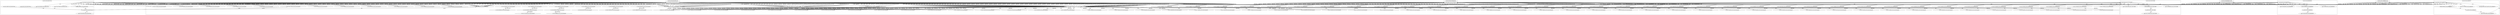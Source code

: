 digraph G {
	"10.1.80.1:57169#ServerID_OuterContainerID"->"1_fwatchdog#ServerID_6dcbcc88d5-4vpdn"[ label="GET" ];
	"1_fwatchdog#ServerID_667d78fb58-2fhs5"->"10.1.80.1:46168#ServerID_OuterContainerID"[ label="RESPONSE" ];
	"10.1.80.1:46142#ServerID_OuterContainerID"->"1_fwatchdog#ServerID_79226724f3b6"[ label="read" ];
	"10.1.80.1:46168#ServerID_OuterContainerID"->"1_fwatchdog#ServerID_667d78fb58-2fhs5"[ label="GET" ];
	"10.1.80.1:46166#ServerID_OuterContainerID"->"1_fwatchdog#ServerID_667d78fb58-2fhs5"[ label="GET" ];
	"10.1.80.1:46140#ServerID_OuterContainerID"->"1_fwatchdog#ServerID_79226724f3b6"[ label="read" ];
	"1_fwatchdog#ServerID_667d78fb58-2fhs5"->"10.1.80.1:46166#ServerID_OuterContainerID"[ label="RESPONSE" ];
	"1_fwatchdog#ServerID_6dcbcc88d5-4vpdn"->"10.1.80.1:57169#ServerID_OuterContainerID"[ label="RESPONSE" ];
	"10.1.80.1:57168#ServerID_OuterContainerID"->"1_fwatchdog#ServerID_6dcbcc88d5-4vpdn"[ label="GET" ];
	"1_fwatchdog#ServerID_79226724f3b6"->"10.1.80.1:46142#ServerID_OuterContainerID"[ label="write" ];
	"1_fwatchdog#ServerID_6dcbcc88d5-4vpdn"->"10.1.80.1:57168#ServerID_OuterContainerID"[ label="RESPONSE" ];
	"10.1.80.1:56102#ServerID_OuterContainerID"->"1_fwatchdog#ServerID_8665dd9487-x4b6d"[ label="GET" ];
	"10.1.80.1:56100#ServerID_OuterContainerID"->"1_fwatchdog#ServerID_8665dd9487-x4b6d"[ label="GET" ];
	"1_fwatchdog#ServerID_8665dd9487-x4b6d"->"10.1.80.1:56100#ServerID_OuterContainerID"[ label="RESPONSE" ];
	"1_fwatchdog#ServerID_8665dd9487-x4b6d"->"10.1.80.1:56102#ServerID_OuterContainerID"[ label="RESPONSE" ];
	"10.1.80.1:57656#ServerID_OuterContainerID"->"1_fwatchdog#ServerID_76c96688d7-2rgjp"[ label="GET" ];
	"1_fwatchdog#ServerID_76c96688d7-2rgjp"->"10.1.80.1:57656#ServerID_OuterContainerID"[ label="RESPONSE" ];
	"10.1.80.1:57657#ServerID_OuterContainerID"->"1_fwatchdog#ServerID_76c96688d7-2rgjp"[ label="GET" ];
	"1_fwatchdog#ServerID_79226724f3b6"->"10.1.80.1:46140#ServerID_OuterContainerID"[ label="write" ];
	"1_fwatchdog#ServerID_76c96688d7-2rgjp"->"10.1.80.1:57657#ServerID_OuterContainerID"[ label="RESPONSE" ];
	"10.1.80.1:57142#ServerID_OuterContainerID"->"1_fwatchdog#ServerID_d4de233c55aa"[ label="read" ];
	"10.1.80.1:57144#ServerID_OuterContainerID"->"1_fwatchdog#ServerID_d4de233c55aa"[ label="read" ];
	"1_fwatchdog#ServerID_d4de233c55aa"->"10.1.80.1:57144#ServerID_OuterContainerID"[ label="write" ];
	"10.1.80.1:56074#ServerID_OuterContainerID"->"1_fwatchdog#ServerID_8df4e6f0b536"[ label="read" ];
	"1_fwatchdog#ServerID_d4de233c55aa"->"10.1.80.1:57142#ServerID_OuterContainerID"[ label="write" ];
	"10.1.80.1:56076#ServerID_OuterContainerID"->"1_fwatchdog#ServerID_8df4e6f0b536"[ label="read" ];
	"10.1.80.1:46206#ServerID_OuterContainerID"->"1_fwatchdog#ServerID_667d78fb58-2fhs5"[ label="GET" ];
	"10.1.80.1:46204#ServerID_OuterContainerID"->"1_fwatchdog#ServerID_667d78fb58-2fhs5"[ label="GET" ];
	"1_fwatchdog#ServerID_667d78fb58-2fhs5"->"10.1.80.1:46206#ServerID_OuterContainerID"[ label="RESPONSE" ];
	"1_fwatchdog#ServerID_667d78fb58-2fhs5"->"10.1.80.1:46204#ServerID_OuterContainerID"[ label="RESPONSE" ];
	"10.1.80.247:35308#ServerID_OuterContainerID"->"1_fwatchdog#ServerID_6dcbcc88d5-4vpdn"[ label="POST" ];
	"1_fwatchdog#ServerID_6dcbcc88d5-4vpdn"->"gateway:8080#ServerID_OuterContainerID"[ label="POST" ];
	"1_fwatchdog#ServerID_6dcbcc88d5-4vpdn"->"10.1.80.247:8080#ServerID_OuterContainerID"[ label="POST" ];
	"10.1.80.247:36882#ServerID_OuterContainerID"->"1_fwatchdog#ServerID_667d78fb58-2fhs5"[ label="POST" ];
	"10.1.80.247:35326#ServerID_OuterContainerID"->"1_fwatchdog#ServerID_6dcbcc88d5-4vpdn"[ label="POST" ];
	"1_fwatchdog#ServerID_667d78fb58-2fhs5"->"10.1.80.247:36882#ServerID_OuterContainerID"[ label="RESPONSE" ];
	"10.1.80.247:8080#ServerID_OuterContainerID"->"1_fwatchdog#ServerID_6dcbcc88d5-4vpdn"[ label="RESPONSE" ];
	"gateway:8080#ServerID_OuterContainerID"->"1_fwatchdog#ServerID_6dcbcc88d5-4vpdn"[ label="RESPONSE" ];
	"1_fwatchdog#ServerID_6dcbcc88d5-4vpdn"->"10.1.80.247:35308#ServerID_OuterContainerID"[ label="RESPONSE" ];
	"1_fwatchdog#ServerID_6dcbcc88d5-4vpdn"->"gateway:8080#ServerID_OuterContainerID"[ label="POST" ];
	"1_fwatchdog#ServerID_6dcbcc88d5-4vpdn"->"10.1.80.247:8080#ServerID_OuterContainerID"[ label="POST" ];
	"10.1.80.247:35308#ServerID_OuterContainerID"->"1_fwatchdog#ServerID_6dcbcc88d5-4vpdn"[ label="POST" ];
	"10.1.80.247:36882#ServerID_OuterContainerID"->"1_fwatchdog#ServerID_667d78fb58-2fhs5"[ label="POST" ];
	"10.1.80.247:35344#ServerID_OuterContainerID"->"1_fwatchdog#ServerID_6dcbcc88d5-4vpdn"[ label="POST" ];
	"1_fwatchdog#ServerID_667d78fb58-2fhs5"->"10.1.80.247:36882#ServerID_OuterContainerID"[ label="RESPONSE" ];
	"10.1.80.247:8080#ServerID_OuterContainerID"->"1_fwatchdog#ServerID_6dcbcc88d5-4vpdn"[ label="RESPONSE" ];
	"gateway:8080#ServerID_OuterContainerID"->"1_fwatchdog#ServerID_6dcbcc88d5-4vpdn"[ label="RESPONSE" ];
	"1_fwatchdog#ServerID_6dcbcc88d5-4vpdn"->"10.1.80.247:35326#ServerID_OuterContainerID"[ label="RESPONSE" ];
	"1_fwatchdog#ServerID_6dcbcc88d5-4vpdn"->"10.1.80.247:8080#ServerID_OuterContainerID"[ label="POST" ];
	"1_fwatchdog#ServerID_6dcbcc88d5-4vpdn"->"gateway:8080#ServerID_OuterContainerID"[ label="POST" ];
	"10.1.80.247:36882#ServerID_OuterContainerID"->"1_fwatchdog#ServerID_667d78fb58-2fhs5"[ label="POST" ];
	"1_fwatchdog#ServerID_667d78fb58-2fhs5"->"10.1.80.247:36882#ServerID_OuterContainerID"[ label="RESPONSE" ];
	"10.1.80.247:8080#ServerID_OuterContainerID"->"1_fwatchdog#ServerID_6dcbcc88d5-4vpdn"[ label="RESPONSE" ];
	"gateway:8080#ServerID_OuterContainerID"->"1_fwatchdog#ServerID_6dcbcc88d5-4vpdn"[ label="RESPONSE" ];
	"1_fwatchdog#ServerID_6dcbcc88d5-4vpdn"->"gateway:8080#ServerID_OuterContainerID"[ label="POST" ];
	"1_fwatchdog#ServerID_6dcbcc88d5-4vpdn"->"10.1.80.247:8080#ServerID_OuterContainerID"[ label="POST" ];
	"10.1.80.247:35326#ServerID_OuterContainerID"->"1_fwatchdog#ServerID_6dcbcc88d5-4vpdn"[ label="POST" ];
	"1_fwatchdog#ServerID_6dcbcc88d5-4vpdn"->"10.1.80.247:35308#ServerID_OuterContainerID"[ label="RESPONSE" ];
	"10.1.80.247:36882#ServerID_OuterContainerID"->"1_fwatchdog#ServerID_667d78fb58-2fhs5"[ label="POST" ];
	"1_fwatchdog#ServerID_667d78fb58-2fhs5"->"10.1.80.247:36882#ServerID_OuterContainerID"[ label="RESPONSE" ];
	"10.1.80.247:8080#ServerID_OuterContainerID"->"1_fwatchdog#ServerID_6dcbcc88d5-4vpdn"[ label="RESPONSE" ];
	"gateway:8080#ServerID_OuterContainerID"->"1_fwatchdog#ServerID_6dcbcc88d5-4vpdn"[ label="RESPONSE" ];
	"1_fwatchdog#ServerID_6dcbcc88d5-4vpdn"->"gateway:8080#ServerID_OuterContainerID"[ label="POST" ];
	"1_fwatchdog#ServerID_6dcbcc88d5-4vpdn"->"10.1.80.247:8080#ServerID_OuterContainerID"[ label="POST" ];
	"1_fwatchdog#ServerID_6dcbcc88d5-4vpdn"->"10.1.80.247:35344#ServerID_OuterContainerID"[ label="RESPONSE" ];
	"10.1.80.247:36882#ServerID_OuterContainerID"->"1_fwatchdog#ServerID_667d78fb58-2fhs5"[ label="POST" ];
	"10.1.80.247:35344#ServerID_OuterContainerID"->"1_fwatchdog#ServerID_6dcbcc88d5-4vpdn"[ label="POST" ];
	"1_fwatchdog#ServerID_667d78fb58-2fhs5"->"10.1.80.247:36882#ServerID_OuterContainerID"[ label="RESPONSE" ];
	"10.1.80.247:8080#ServerID_OuterContainerID"->"1_fwatchdog#ServerID_6dcbcc88d5-4vpdn"[ label="RESPONSE" ];
	"gateway:8080#ServerID_OuterContainerID"->"1_fwatchdog#ServerID_6dcbcc88d5-4vpdn"[ label="RESPONSE" ];
	"1_fwatchdog#ServerID_6dcbcc88d5-4vpdn"->"10.1.80.247:35326#ServerID_OuterContainerID"[ label="RESPONSE" ];
	"1_fwatchdog#ServerID_6dcbcc88d5-4vpdn"->"gateway:8080#ServerID_OuterContainerID"[ label="POST" ];
	"1_fwatchdog#ServerID_6dcbcc88d5-4vpdn"->"10.1.80.247:8080#ServerID_OuterContainerID"[ label="POST" ];
	"10.1.80.247:36882#ServerID_OuterContainerID"->"1_fwatchdog#ServerID_667d78fb58-2fhs5"[ label="POST" ];
	"10.1.80.247:35326#ServerID_OuterContainerID"->"1_fwatchdog#ServerID_6dcbcc88d5-4vpdn"[ label="POST" ];
	"10.1.80.1:57280#ServerID_OuterContainerID"->"1_fwatchdog#ServerID_6dcbcc88d5-4vpdn"[ label="GET" ];
	"10.1.80.1:57278#ServerID_OuterContainerID"->"1_fwatchdog#ServerID_6dcbcc88d5-4vpdn"[ label="GET" ];
	"1_fwatchdog#ServerID_6dcbcc88d5-4vpdn"->"10.1.80.1:57280#ServerID_OuterContainerID"[ label="RESPONSE" ];
	"1_fwatchdog#ServerID_667d78fb58-2fhs5"->"10.1.80.247:36882#ServerID_OuterContainerID"[ label="RESPONSE" ];
	"10.1.80.247:8080#ServerID_OuterContainerID"->"1_fwatchdog#ServerID_6dcbcc88d5-4vpdn"[ label="RESPONSE" ];
	"gateway:8080#ServerID_OuterContainerID"->"1_fwatchdog#ServerID_6dcbcc88d5-4vpdn"[ label="RESPONSE" ];
	"1_fwatchdog#ServerID_6dcbcc88d5-4vpdn"->"10.1.80.1:57278#ServerID_OuterContainerID"[ label="RESPONSE" ];
	"1_fwatchdog#ServerID_6dcbcc88d5-4vpdn"->"10.1.80.247:35344#ServerID_OuterContainerID"[ label="RESPONSE" ];
	"1_fwatchdog#ServerID_6dcbcc88d5-4vpdn"->"gateway:8080#ServerID_OuterContainerID"[ label="POST" ];
	"1_fwatchdog#ServerID_6dcbcc88d5-4vpdn"->"10.1.80.247:8080#ServerID_OuterContainerID"[ label="POST" ];
	"10.1.80.247:36882#ServerID_OuterContainerID"->"1_fwatchdog#ServerID_667d78fb58-2fhs5"[ label="POST" ];
	"1_fwatchdog#ServerID_667d78fb58-2fhs5"->"10.1.80.247:36882#ServerID_OuterContainerID"[ label="RESPONSE" ];
	"10.1.80.247:8080#ServerID_OuterContainerID"->"1_fwatchdog#ServerID_6dcbcc88d5-4vpdn"[ label="RESPONSE" ];
	"gateway:8080#ServerID_OuterContainerID"->"1_fwatchdog#ServerID_6dcbcc88d5-4vpdn"[ label="RESPONSE" ];
	"10.1.80.247:35344#ServerID_OuterContainerID"->"1_fwatchdog#ServerID_6dcbcc88d5-4vpdn"[ label="POST" ];
	"1_fwatchdog#ServerID_6dcbcc88d5-4vpdn"->"10.1.80.247:35326#ServerID_OuterContainerID"[ label="RESPONSE" ];
	"1_fwatchdog#ServerID_6dcbcc88d5-4vpdn"->"gateway:8080#ServerID_OuterContainerID"[ label="POST" ];
	"1_fwatchdog#ServerID_6dcbcc88d5-4vpdn"->"10.1.80.247:8080#ServerID_OuterContainerID"[ label="POST" ];
	"10.1.80.247:36882#ServerID_OuterContainerID"->"1_fwatchdog#ServerID_667d78fb58-2fhs5"[ label="POST" ];
	"1_fwatchdog#ServerID_667d78fb58-2fhs5"->"10.1.80.247:36882#ServerID_OuterContainerID"[ label="RESPONSE" ];
	"10.1.80.247:8080#ServerID_OuterContainerID"->"1_fwatchdog#ServerID_6dcbcc88d5-4vpdn"[ label="RESPONSE" ];
	"gateway:8080#ServerID_OuterContainerID"->"1_fwatchdog#ServerID_6dcbcc88d5-4vpdn"[ label="RESPONSE" ];
	"1_fwatchdog#ServerID_6dcbcc88d5-4vpdn"->"10.1.80.247:35344#ServerID_OuterContainerID"[ label="RESPONSE" ];
	"10.1.80.247:35344#ServerID_OuterContainerID"->"1_fwatchdog#ServerID_6dcbcc88d5-4vpdn"[ label="POST" ];
	"1_fwatchdog#ServerID_6dcbcc88d5-4vpdn"->"gateway:8080#ServerID_OuterContainerID"[ label="POST" ];
	"1_fwatchdog#ServerID_6dcbcc88d5-4vpdn"->"10.1.80.247:8080#ServerID_OuterContainerID"[ label="POST" ];
	"10.1.80.247:36882#ServerID_OuterContainerID"->"1_fwatchdog#ServerID_667d78fb58-2fhs5"[ label="POST" ];
	"1_fwatchdog#ServerID_667d78fb58-2fhs5"->"10.1.80.247:36882#ServerID_OuterContainerID"[ label="RESPONSE" ];
	"10.1.80.247:8080#ServerID_OuterContainerID"->"1_fwatchdog#ServerID_6dcbcc88d5-4vpdn"[ label="RESPONSE" ];
	"gateway:8080#ServerID_OuterContainerID"->"1_fwatchdog#ServerID_6dcbcc88d5-4vpdn"[ label="RESPONSE" ];
	"10.1.80.247:35326#ServerID_OuterContainerID"->"1_fwatchdog#ServerID_6dcbcc88d5-4vpdn"[ label="POST" ];
	"1_fwatchdog#ServerID_6dcbcc88d5-4vpdn"->"10.1.80.247:35344#ServerID_OuterContainerID"[ label="RESPONSE" ];
	"1_fwatchdog#ServerID_6dcbcc88d5-4vpdn"->"gateway:8080#ServerID_OuterContainerID"[ label="POST" ];
	"1_fwatchdog#ServerID_6dcbcc88d5-4vpdn"->"10.1.80.247:8080#ServerID_OuterContainerID"[ label="POST" ];
	"10.1.80.247:36882#ServerID_OuterContainerID"->"1_fwatchdog#ServerID_667d78fb58-2fhs5"[ label="POST" ];
	"10.1.80.247:35344#ServerID_OuterContainerID"->"1_fwatchdog#ServerID_6dcbcc88d5-4vpdn"[ label="POST" ];
	"1_fwatchdog#ServerID_6dcbcc88d5-4vpdn"->"gateway:8080#ServerID_OuterContainerID"[ label="POST" ];
	"1_fwatchdog#ServerID_6dcbcc88d5-4vpdn"->"10.1.80.247:8080#ServerID_OuterContainerID"[ label="POST" ];
	"10.1.80.247:36984#ServerID_OuterContainerID"->"1_fwatchdog#ServerID_667d78fb58-2fhs5"[ label="POST" ];
	"1_fwatchdog#ServerID_667d78fb58-2fhs5"->"10.1.80.247:36882#ServerID_OuterContainerID"[ label="RESPONSE" ];
	"10.1.80.247:8080#ServerID_OuterContainerID"->"1_fwatchdog#ServerID_6dcbcc88d5-4vpdn"[ label="RESPONSE" ];
	"gateway:8080#ServerID_OuterContainerID"->"1_fwatchdog#ServerID_6dcbcc88d5-4vpdn"[ label="RESPONSE" ];
	"1_fwatchdog#ServerID_6dcbcc88d5-4vpdn"->"10.1.80.247:35326#ServerID_OuterContainerID"[ label="RESPONSE" ];
	"10.1.80.1:56254#ServerID_OuterContainerID"->"1_fwatchdog#ServerID_8665dd9487-x4b6d"[ label="GET" ];
	"10.1.80.1:56252#ServerID_OuterContainerID"->"1_fwatchdog#ServerID_8665dd9487-x4b6d"[ label="GET" ];
	"1_fwatchdog#ServerID_667d78fb58-2fhs5"->"10.1.80.247:36984#ServerID_OuterContainerID"[ label="RESPONSE" ];
	"10.1.80.247:8080#ServerID_OuterContainerID"->"1_fwatchdog#ServerID_6dcbcc88d5-4vpdn"[ label="RESPONSE" ];
	"gateway:8080#ServerID_OuterContainerID"->"1_fwatchdog#ServerID_6dcbcc88d5-4vpdn"[ label="RESPONSE" ];
	"1_fwatchdog#ServerID_6dcbcc88d5-4vpdn"->"10.1.80.247:35344#ServerID_OuterContainerID"[ label="RESPONSE" ];
	"10.1.80.247:35344#ServerID_OuterContainerID"->"1_fwatchdog#ServerID_6dcbcc88d5-4vpdn"[ label="POST" ];
	"1_fwatchdog#ServerID_8665dd9487-x4b6d"->"10.1.80.1:56252#ServerID_OuterContainerID"[ label="RESPONSE" ];
	"1_fwatchdog#ServerID_8665dd9487-x4b6d"->"10.1.80.1:56254#ServerID_OuterContainerID"[ label="RESPONSE" ];
	"1_fwatchdog#ServerID_6dcbcc88d5-4vpdn"->"10.1.80.247:8080#ServerID_OuterContainerID"[ label="POST" ];
	"1_fwatchdog#ServerID_6dcbcc88d5-4vpdn"->"gateway:8080#ServerID_OuterContainerID"[ label="POST" ];
	"10.1.80.247:36984#ServerID_OuterContainerID"->"1_fwatchdog#ServerID_667d78fb58-2fhs5"[ label="POST" ];
	"1_fwatchdog#ServerID_667d78fb58-2fhs5"->"10.1.80.247:36984#ServerID_OuterContainerID"[ label="RESPONSE" ];
	"10.1.80.247:8080#ServerID_OuterContainerID"->"1_fwatchdog#ServerID_6dcbcc88d5-4vpdn"[ label="RESPONSE" ];
	"gateway:8080#ServerID_OuterContainerID"->"1_fwatchdog#ServerID_6dcbcc88d5-4vpdn"[ label="RESPONSE" ];
	"10.1.80.247:35326#ServerID_OuterContainerID"->"1_fwatchdog#ServerID_6dcbcc88d5-4vpdn"[ label="POST" ];
	"1_fwatchdog#ServerID_6dcbcc88d5-4vpdn"->"10.1.80.247:35344#ServerID_OuterContainerID"[ label="RESPONSE" ];
	"1_fwatchdog#ServerID_6dcbcc88d5-4vpdn"->"gateway:8080#ServerID_OuterContainerID"[ label="POST" ];
	"1_fwatchdog#ServerID_6dcbcc88d5-4vpdn"->"10.1.80.247:8080#ServerID_OuterContainerID"[ label="POST" ];
	"1_fwatchdog#ServerID_8df4e6f0b536"->"10.1.80.1:56076#ServerID_OuterContainerID"[ label="write" ];
	"10.1.80.247:36984#ServerID_OuterContainerID"->"1_fwatchdog#ServerID_667d78fb58-2fhs5"[ label="POST" ];
	"1_fwatchdog#ServerID_667d78fb58-2fhs5"->"10.1.80.247:36984#ServerID_OuterContainerID"[ label="RESPONSE" ];
	"10.1.80.247:8080#ServerID_OuterContainerID"->"1_fwatchdog#ServerID_6dcbcc88d5-4vpdn"[ label="RESPONSE" ];
	"gateway:8080#ServerID_OuterContainerID"->"1_fwatchdog#ServerID_6dcbcc88d5-4vpdn"[ label="RESPONSE" ];
	"1_fwatchdog#ServerID_6dcbcc88d5-4vpdn"->"10.1.80.247:35326#ServerID_OuterContainerID"[ label="RESPONSE" ];
	"1_fwatchdog#ServerID_8df4e6f0b536"->"10.1.80.1:56074#ServerID_OuterContainerID"[ label="write" ];
	"10.1.80.1:57632#ServerID_OuterContainerID"->"1_fwatchdog#ServerID_a5edef8e0079"[ label="read" ];
	"1_fwatchdog#ServerID_a5edef8e0079"->"10.1.80.1:57632#ServerID_OuterContainerID"[ label="write" ];
	"10.1.80.1:57630#ServerID_OuterContainerID"->"1_fwatchdog#ServerID_a5edef8e0079"[ label="read" ];
	"1_fwatchdog#ServerID_a5edef8e0079"->"10.1.80.1:57630#ServerID_OuterContainerID"[ label="write" ];
	"10.1.80.247:35326#ServerID_OuterContainerID"->"1_fwatchdog#ServerID_6dcbcc88d5-4vpdn"[ label="POST" ];
	"10.1.80.1:46168#ServerID_OuterContainerID"->"1_fwatchdog#ServerID_79226724f3b6"[ label="read" ];
	"1_fwatchdog#ServerID_6dcbcc88d5-4vpdn"->"gateway:8080#ServerID_OuterContainerID"[ label="POST" ];
	"1_fwatchdog#ServerID_6dcbcc88d5-4vpdn"->"10.1.80.247:8080#ServerID_OuterContainerID"[ label="POST" ];
	"10.1.80.1:46166#ServerID_OuterContainerID"->"1_fwatchdog#ServerID_79226724f3b6"[ label="read" ];
	"10.1.80.247:36984#ServerID_OuterContainerID"->"1_fwatchdog#ServerID_667d78fb58-2fhs5"[ label="POST" ];
	"10.1.80.247:35344#ServerID_OuterContainerID"->"1_fwatchdog#ServerID_6dcbcc88d5-4vpdn"[ label="POST" ];
	"1_fwatchdog#ServerID_79226724f3b6"->"10.1.80.1:46166#ServerID_OuterContainerID"[ label="write" ];
	"1_fwatchdog#ServerID_667d78fb58-2fhs5"->"10.1.80.247:36984#ServerID_OuterContainerID"[ label="RESPONSE" ];
	"10.1.80.247:8080#ServerID_OuterContainerID"->"1_fwatchdog#ServerID_6dcbcc88d5-4vpdn"[ label="RESPONSE" ];
	"gateway:8080#ServerID_OuterContainerID"->"1_fwatchdog#ServerID_6dcbcc88d5-4vpdn"[ label="RESPONSE" ];
	"1_fwatchdog#ServerID_6dcbcc88d5-4vpdn"->"10.1.80.247:35326#ServerID_OuterContainerID"[ label="RESPONSE" ];
	"1_fwatchdog#ServerID_6dcbcc88d5-4vpdn"->"gateway:8080#ServerID_OuterContainerID"[ label="POST" ];
	"1_fwatchdog#ServerID_6dcbcc88d5-4vpdn"->"10.1.80.247:8080#ServerID_OuterContainerID"[ label="POST" ];
	"10.1.80.247:36984#ServerID_OuterContainerID"->"1_fwatchdog#ServerID_667d78fb58-2fhs5"[ label="POST" ];
	"1_fwatchdog#ServerID_79226724f3b6"->"10.1.80.1:46168#ServerID_OuterContainerID"[ label="write" ];
	"1_fwatchdog#ServerID_667d78fb58-2fhs5"->"10.1.80.247:36984#ServerID_OuterContainerID"[ label="RESPONSE" ];
	"10.1.80.247:8080#ServerID_OuterContainerID"->"1_fwatchdog#ServerID_6dcbcc88d5-4vpdn"[ label="RESPONSE" ];
	"gateway:8080#ServerID_OuterContainerID"->"1_fwatchdog#ServerID_6dcbcc88d5-4vpdn"[ label="RESPONSE" ];
	"1_fwatchdog#ServerID_6dcbcc88d5-4vpdn"->"10.1.80.247:35344#ServerID_OuterContainerID"[ label="RESPONSE" ];
	"10.1.80.247:35344#ServerID_OuterContainerID"->"1_fwatchdog#ServerID_6dcbcc88d5-4vpdn"[ label="POST" ];
	"1_fwatchdog#ServerID_6dcbcc88d5-4vpdn"->"gateway:8080#ServerID_OuterContainerID"[ label="POST" ];
	"1_fwatchdog#ServerID_6dcbcc88d5-4vpdn"->"10.1.80.247:8080#ServerID_OuterContainerID"[ label="POST" ];
	"10.1.80.247:36984#ServerID_OuterContainerID"->"1_fwatchdog#ServerID_667d78fb58-2fhs5"[ label="POST" ];
	"1_fwatchdog#ServerID_667d78fb58-2fhs5"->"10.1.80.247:36984#ServerID_OuterContainerID"[ label="RESPONSE" ];
	"10.1.80.247:8080#ServerID_OuterContainerID"->"1_fwatchdog#ServerID_6dcbcc88d5-4vpdn"[ label="RESPONSE" ];
	"gateway:8080#ServerID_OuterContainerID"->"1_fwatchdog#ServerID_6dcbcc88d5-4vpdn"[ label="RESPONSE" ];
	"1_fwatchdog#ServerID_6dcbcc88d5-4vpdn"->"10.1.80.247:35344#ServerID_OuterContainerID"[ label="RESPONSE" ];
	"10.1.80.247:35344#ServerID_OuterContainerID"->"1_fwatchdog#ServerID_6dcbcc88d5-4vpdn"[ label="POST" ];
	"1_fwatchdog#ServerID_6dcbcc88d5-4vpdn"->"gateway:8080#ServerID_OuterContainerID"[ label="POST" ];
	"1_fwatchdog#ServerID_6dcbcc88d5-4vpdn"->"10.1.80.247:8080#ServerID_OuterContainerID"[ label="POST" ];
	"10.1.80.247:38928#ServerID_OuterContainerID"->"1_fwatchdog#ServerID_8665dd9487-x4b6d"[ label="POST" ];
	"1_fwatchdog#ServerID_8665dd9487-x4b6d"->"10.1.80.247:38928#ServerID_OuterContainerID"[ label="RESPONSE" ];
	"10.1.80.247:8080#ServerID_OuterContainerID"->"1_fwatchdog#ServerID_6dcbcc88d5-4vpdn"[ label="RESPONSE" ];
	"gateway:8080#ServerID_OuterContainerID"->"1_fwatchdog#ServerID_6dcbcc88d5-4vpdn"[ label="RESPONSE" ];
	"10.1.80.247:46186#ServerID_OuterContainerID"->"1_fwatchdog#ServerID_76c96688d7-2rgjp"[ label="POST" ];
	"10.1.80.247:35326#ServerID_OuterContainerID"->"1_fwatchdog#ServerID_6dcbcc88d5-4vpdn"[ label="POST" ];
	"1_fwatchdog#ServerID_76c96688d7-2rgjp"->"10.1.80.247:46186#ServerID_OuterContainerID"[ label="RESPONSE" ];
	"10.1.80.1:57874#ServerID_OuterContainerID"->"1_fwatchdog#ServerID_76c96688d7-2rgjp"[ label="GET" ];
	"1_fwatchdog#ServerID_6dcbcc88d5-4vpdn"->"10.1.80.247:35344#ServerID_OuterContainerID"[ label="RESPONSE" ];
	"10.1.80.1:57168#ServerID_OuterContainerID"->"1_fwatchdog#ServerID_d4de233c55aa"[ label="read" ];
	"10.1.80.1:57872#ServerID_OuterContainerID"->"1_fwatchdog#ServerID_76c96688d7-2rgjp"[ label="GET" ];
	"1_fwatchdog#ServerID_76c96688d7-2rgjp"->"10.1.80.1:57872#ServerID_OuterContainerID"[ label="RESPONSE" ];
	"1_fwatchdog#ServerID_76c96688d7-2rgjp"->"10.1.80.1:57874#ServerID_OuterContainerID"[ label="RESPONSE" ];
	"1_fwatchdog#ServerID_6dcbcc88d5-4vpdn"->"gateway:8080#ServerID_OuterContainerID"[ label="POST" ];
	"1_fwatchdog#ServerID_6dcbcc88d5-4vpdn"->"10.1.80.247:8080#ServerID_OuterContainerID"[ label="POST" ];
	"10.1.80.247:36984#ServerID_OuterContainerID"->"1_fwatchdog#ServerID_667d78fb58-2fhs5"[ label="POST" ];
	"10.1.80.247:35344#ServerID_OuterContainerID"->"1_fwatchdog#ServerID_6dcbcc88d5-4vpdn"[ label="POST" ];
	"10.1.80.1:57169#ServerID_OuterContainerID"->"1_fwatchdog#ServerID_d4de233c55aa"[ label="read" ];
	"1_fwatchdog#ServerID_667d78fb58-2fhs5"->"10.1.80.247:36984#ServerID_OuterContainerID"[ label="RESPONSE" ];
	"10.1.80.247:8080#ServerID_OuterContainerID"->"1_fwatchdog#ServerID_6dcbcc88d5-4vpdn"[ label="RESPONSE" ];
	"gateway:8080#ServerID_OuterContainerID"->"1_fwatchdog#ServerID_6dcbcc88d5-4vpdn"[ label="RESPONSE" ];
	"1_fwatchdog#ServerID_6dcbcc88d5-4vpdn"->"10.1.80.247:35326#ServerID_OuterContainerID"[ label="RESPONSE" ];
	"1_fwatchdog#ServerID_6dcbcc88d5-4vpdn"->"gateway:8080#ServerID_OuterContainerID"[ label="POST" ];
	"1_fwatchdog#ServerID_6dcbcc88d5-4vpdn"->"10.1.80.247:8080#ServerID_OuterContainerID"[ label="POST" ];
	"10.1.80.247:36984#ServerID_OuterContainerID"->"1_fwatchdog#ServerID_667d78fb58-2fhs5"[ label="POST" ];
	"10.1.80.247:35326#ServerID_OuterContainerID"->"1_fwatchdog#ServerID_6dcbcc88d5-4vpdn"[ label="POST" ];
	"1_fwatchdog#ServerID_d4de233c55aa"->"10.1.80.1:57169#ServerID_OuterContainerID"[ label="write" ];
	"1_fwatchdog#ServerID_667d78fb58-2fhs5"->"10.1.80.247:36984#ServerID_OuterContainerID"[ label="RESPONSE" ];
	"10.1.80.247:8080#ServerID_OuterContainerID"->"1_fwatchdog#ServerID_6dcbcc88d5-4vpdn"[ label="RESPONSE" ];
	"gateway:8080#ServerID_OuterContainerID"->"1_fwatchdog#ServerID_6dcbcc88d5-4vpdn"[ label="RESPONSE" ];
	"1_fwatchdog#ServerID_d4de233c55aa"->"10.1.80.1:57168#ServerID_OuterContainerID"[ label="write" ];
	"10.1.80.1:56100#ServerID_OuterContainerID"->"1_fwatchdog#ServerID_8df4e6f0b536"[ label="read" ];
	"1_fwatchdog#ServerID_6dcbcc88d5-4vpdn"->"10.1.80.247:35344#ServerID_OuterContainerID"[ label="RESPONSE" ];
	"10.1.80.1:56102#ServerID_OuterContainerID"->"1_fwatchdog#ServerID_8df4e6f0b536"[ label="read" ];
	"1_fwatchdog#ServerID_6dcbcc88d5-4vpdn"->"gateway:8080#ServerID_OuterContainerID"[ label="POST" ];
	"1_fwatchdog#ServerID_6dcbcc88d5-4vpdn"->"10.1.80.247:8080#ServerID_OuterContainerID"[ label="POST" ];
	"10.1.80.247:36984#ServerID_OuterContainerID"->"1_fwatchdog#ServerID_667d78fb58-2fhs5"[ label="POST" ];
	"1_fwatchdog#ServerID_667d78fb58-2fhs5"->"10.1.80.247:36984#ServerID_OuterContainerID"[ label="RESPONSE" ];
	"10.1.80.247:8080#ServerID_OuterContainerID"->"1_fwatchdog#ServerID_6dcbcc88d5-4vpdn"[ label="RESPONSE" ];
	"gateway:8080#ServerID_OuterContainerID"->"1_fwatchdog#ServerID_6dcbcc88d5-4vpdn"[ label="RESPONSE" ];
	"1_fwatchdog#ServerID_8df4e6f0b536"->"10.1.80.1:56100#ServerID_OuterContainerID"[ label="write" ];
	"1_fwatchdog#ServerID_6dcbcc88d5-4vpdn"->"10.1.80.247:35326#ServerID_OuterContainerID"[ label="RESPONSE" ];
	"10.1.80.247:35344#ServerID_OuterContainerID"->"1_fwatchdog#ServerID_6dcbcc88d5-4vpdn"[ label="POST" ];
	"1_fwatchdog#ServerID_8df4e6f0b536"->"10.1.80.1:56102#ServerID_OuterContainerID"[ label="write" ];
	"1_fwatchdog#ServerID_6dcbcc88d5-4vpdn"->"gateway:8080#ServerID_OuterContainerID"[ label="POST" ];
	"10.1.80.1:57657#ServerID_OuterContainerID"->"1_fwatchdog#ServerID_a5edef8e0079"[ label="read" ];
	"1_fwatchdog#ServerID_6dcbcc88d5-4vpdn"->"10.1.80.247:8080#ServerID_OuterContainerID"[ label="POST" ];
	"10.1.80.247:36984#ServerID_OuterContainerID"->"1_fwatchdog#ServerID_667d78fb58-2fhs5"[ label="POST" ];
	"10.1.80.1:57656#ServerID_OuterContainerID"->"1_fwatchdog#ServerID_a5edef8e0079"[ label="read" ];
	"1_fwatchdog#ServerID_667d78fb58-2fhs5"->"10.1.80.247:36984#ServerID_OuterContainerID"[ label="RESPONSE" ];
	"10.1.80.247:8080#ServerID_OuterContainerID"->"1_fwatchdog#ServerID_6dcbcc88d5-4vpdn"[ label="RESPONSE" ];
	"1_fwatchdog#ServerID_a5edef8e0079"->"10.1.80.1:57656#ServerID_OuterContainerID"[ label="write" ];
	"gateway:8080#ServerID_OuterContainerID"->"1_fwatchdog#ServerID_6dcbcc88d5-4vpdn"[ label="RESPONSE" ];
	"1_fwatchdog#ServerID_6dcbcc88d5-4vpdn"->"10.1.80.247:35344#ServerID_OuterContainerID"[ label="RESPONSE" ];
	"10.1.80.247:35344#ServerID_OuterContainerID"->"1_fwatchdog#ServerID_6dcbcc88d5-4vpdn"[ label="POST" ];
	"1_fwatchdog#ServerID_a5edef8e0079"->"10.1.80.1:57657#ServerID_OuterContainerID"[ label="write" ];
	"1_fwatchdog#ServerID_6dcbcc88d5-4vpdn"->"gateway:8080#ServerID_OuterContainerID"[ label="POST" ];
	"1_fwatchdog#ServerID_6dcbcc88d5-4vpdn"->"10.1.80.247:8080#ServerID_OuterContainerID"[ label="POST" ];
	"10.1.80.247:36984#ServerID_OuterContainerID"->"1_fwatchdog#ServerID_667d78fb58-2fhs5"[ label="POST" ];
	"10.1.80.1:46204#ServerID_OuterContainerID"->"1_fwatchdog#ServerID_79226724f3b6"[ label="read" ];
	"1_fwatchdog#ServerID_667d78fb58-2fhs5"->"10.1.80.247:36984#ServerID_OuterContainerID"[ label="RESPONSE" ];
	"10.1.80.247:8080#ServerID_OuterContainerID"->"1_fwatchdog#ServerID_6dcbcc88d5-4vpdn"[ label="RESPONSE" ];
	"gateway:8080#ServerID_OuterContainerID"->"1_fwatchdog#ServerID_6dcbcc88d5-4vpdn"[ label="RESPONSE" ];
	"1_fwatchdog#ServerID_6dcbcc88d5-4vpdn"->"10.1.80.247:35344#ServerID_OuterContainerID"[ label="RESPONSE" ];
	"10.1.80.1:46206#ServerID_OuterContainerID"->"1_fwatchdog#ServerID_79226724f3b6"[ label="read" ];
	"10.1.80.247:35344#ServerID_OuterContainerID"->"1_fwatchdog#ServerID_6dcbcc88d5-4vpdn"[ label="POST" ];
	"1_fwatchdog#ServerID_79226724f3b6"->"10.1.80.1:46206#ServerID_OuterContainerID"[ label="write" ];
	"1_fwatchdog#ServerID_6dcbcc88d5-4vpdn"->"gateway:8080#ServerID_OuterContainerID"[ label="POST" ];
	"1_fwatchdog#ServerID_6dcbcc88d5-4vpdn"->"10.1.80.247:8080#ServerID_OuterContainerID"[ label="POST" ];
	"10.1.80.247:36984#ServerID_OuterContainerID"->"1_fwatchdog#ServerID_667d78fb58-2fhs5"[ label="POST" ];
	"1_fwatchdog#ServerID_667d78fb58-2fhs5"->"10.1.80.247:36984#ServerID_OuterContainerID"[ label="RESPONSE" ];
	"10.1.80.247:8080#ServerID_OuterContainerID"->"1_fwatchdog#ServerID_6dcbcc88d5-4vpdn"[ label="RESPONSE" ];
	"gateway:8080#ServerID_OuterContainerID"->"1_fwatchdog#ServerID_6dcbcc88d5-4vpdn"[ label="RESPONSE" ];
	"1_fwatchdog#ServerID_79226724f3b6"->"10.1.80.1:46204#ServerID_OuterContainerID"[ label="write" ];
	"1_fwatchdog#ServerID_6dcbcc88d5-4vpdn"->"10.1.80.247:35344#ServerID_OuterContainerID"[ label="RESPONSE" ];
	"10.1.80.247:35308#ServerID_OuterContainerID"->"1_fwatchdog#ServerID_d4de233c55aa"[ label="read" ];
	"1_fwatchdog#ServerID_d4de233c55aa"->"pipe:[273416759]#ServerID_d4de233c55aa"[ label="write" ];
	"10.1.80.247:35344#ServerID_OuterContainerID"->"1_fwatchdog#ServerID_6dcbcc88d5-4vpdn"[ label="POST" ];
	"1_fwatchdog#ServerID_d4de233c55aa"->"localhost:3000#ServerID_d4de233c55aa"[ label="connect" ];
	"1_fwatchdog#ServerID_6dcbcc88d5-4vpdn"->"gateway:8080#ServerID_OuterContainerID"[ label="POST" ];
	"1_fwatchdog#ServerID_6dcbcc88d5-4vpdn"->"10.1.80.247:8080#ServerID_OuterContainerID"[ label="POST" ];
	"10.1.80.247:36984#ServerID_OuterContainerID"->"1_fwatchdog#ServerID_667d78fb58-2fhs5"[ label="POST" ];
	"localhost:3000#ServerID_d4de233c55aa"->"1_fwatchdog#ServerID_d4de233c55aa"[ label="read" ];
	"1_fwatchdog#ServerID_667d78fb58-2fhs5"->"10.1.80.247:36984#ServerID_OuterContainerID"[ label="RESPONSE" ];
	"10.1.80.247:8080#ServerID_OuterContainerID"->"1_fwatchdog#ServerID_6dcbcc88d5-4vpdn"[ label="RESPONSE" ];
	"gateway:8080#ServerID_OuterContainerID"->"1_fwatchdog#ServerID_6dcbcc88d5-4vpdn"[ label="RESPONSE" ];
	"1_fwatchdog#ServerID_d4de233c55aa"->"localhost:3000#ServerID_d4de233c55aa"[ label="write" ];
	"1_fwatchdog#ServerID_6dcbcc88d5-4vpdn"->"10.1.80.247:35344#ServerID_OuterContainerID"[ label="RESPONSE" ];
	"localhost:3000#ServerID_d4de233c55aa"->"10_node#ServerID_d4de233c55aa"[ label="read" ];
	"10.1.80.247:35344#ServerID_OuterContainerID"->"1_fwatchdog#ServerID_6dcbcc88d5-4vpdn"[ label="POST" ];
	"10_node#ServerID_d4de233c55aa"->"pipe:[273418164]#ServerID_d4de233c55aa"[ label="write" ];
	"1_fwatchdog#ServerID_6dcbcc88d5-4vpdn"->"gateway:8080#ServerID_OuterContainerID"[ label="POST" ];
	"1_fwatchdog#ServerID_6dcbcc88d5-4vpdn"->"10.1.80.247:8080#ServerID_OuterContainerID"[ label="POST" ];
	"10.1.80.247:36984#ServerID_OuterContainerID"->"1_fwatchdog#ServerID_667d78fb58-2fhs5"[ label="POST" ];
	"10.1.80.247:8080#ServerID_OuterContainerID"->"1_fwatchdog#ServerID_6dcbcc88d5-4vpdn"[ label="RESPONSE" ];
	"1_fwatchdog#ServerID_667d78fb58-2fhs5"->"10.1.80.247:36984#ServerID_OuterContainerID"[ label="RESPONSE" ];
	"gateway:8080#ServerID_OuterContainerID"->"1_fwatchdog#ServerID_6dcbcc88d5-4vpdn"[ label="RESPONSE" ];
	"10.1.80.247:35326#ServerID_OuterContainerID"->"1_fwatchdog#ServerID_6dcbcc88d5-4vpdn"[ label="POST" ];
	"1_fwatchdog#ServerID_6dcbcc88d5-4vpdn"->"10.1.80.247:35344#ServerID_OuterContainerID"[ label="RESPONSE" ];
	"1_fwatchdog#ServerID_6dcbcc88d5-4vpdn"->"gateway:8080#ServerID_OuterContainerID"[ label="POST" ];
	"1_fwatchdog#ServerID_6dcbcc88d5-4vpdn"->"10.1.80.247:8080#ServerID_OuterContainerID"[ label="POST" ];
	"10.1.80.247:36984#ServerID_OuterContainerID"->"1_fwatchdog#ServerID_667d78fb58-2fhs5"[ label="POST" ];
	"1_fwatchdog#ServerID_667d78fb58-2fhs5"->"10.1.80.247:36984#ServerID_OuterContainerID"[ label="RESPONSE" ];
	"10.1.80.247:8080#ServerID_OuterContainerID"->"1_fwatchdog#ServerID_6dcbcc88d5-4vpdn"[ label="RESPONSE" ];
	"gateway:8080#ServerID_OuterContainerID"->"1_fwatchdog#ServerID_6dcbcc88d5-4vpdn"[ label="RESPONSE" ];
	"1_fwatchdog#ServerID_6dcbcc88d5-4vpdn"->"10.1.80.247:35326#ServerID_OuterContainerID"[ label="RESPONSE" ];
	"10.1.80.247:35326#ServerID_OuterContainerID"->"1_fwatchdog#ServerID_6dcbcc88d5-4vpdn"[ label="POST" ];
	"1_fwatchdog#ServerID_6dcbcc88d5-4vpdn"->"gateway:8080#ServerID_OuterContainerID"[ label="POST" ];
	"1_fwatchdog#ServerID_6dcbcc88d5-4vpdn"->"10.1.80.247:8080#ServerID_OuterContainerID"[ label="POST" ];
	"10.1.80.247:36984#ServerID_OuterContainerID"->"1_fwatchdog#ServerID_667d78fb58-2fhs5"[ label="POST" ];
	"1_fwatchdog#ServerID_667d78fb58-2fhs5"->"10.1.80.247:36984#ServerID_OuterContainerID"[ label="RESPONSE" ];
	"10.1.80.247:8080#ServerID_OuterContainerID"->"1_fwatchdog#ServerID_6dcbcc88d5-4vpdn"[ label="RESPONSE" ];
	"gateway:8080#ServerID_OuterContainerID"->"1_fwatchdog#ServerID_6dcbcc88d5-4vpdn"[ label="RESPONSE" ];
	"1_fwatchdog#ServerID_6dcbcc88d5-4vpdn"->"10.1.80.247:35326#ServerID_OuterContainerID"[ label="RESPONSE" ];
	"10.1.80.247:35326#ServerID_OuterContainerID"->"1_fwatchdog#ServerID_6dcbcc88d5-4vpdn"[ label="POST" ];
	"1_fwatchdog#ServerID_6dcbcc88d5-4vpdn"->"gateway:8080#ServerID_OuterContainerID"[ label="POST" ];
	"1_fwatchdog#ServerID_6dcbcc88d5-4vpdn"->"10.1.80.247:8080#ServerID_OuterContainerID"[ label="POST" ];
	"10.1.80.247:36984#ServerID_OuterContainerID"->"1_fwatchdog#ServerID_667d78fb58-2fhs5"[ label="POST" ];
	"1_fwatchdog#ServerID_667d78fb58-2fhs5"->"10.1.80.247:36984#ServerID_OuterContainerID"[ label="RESPONSE" ];
	"10.1.80.247:8080#ServerID_OuterContainerID"->"1_fwatchdog#ServerID_6dcbcc88d5-4vpdn"[ label="RESPONSE" ];
	"gateway:8080#ServerID_OuterContainerID"->"1_fwatchdog#ServerID_6dcbcc88d5-4vpdn"[ label="RESPONSE" ];
	"1_fwatchdog#ServerID_6dcbcc88d5-4vpdn"->"10.1.80.247:35326#ServerID_OuterContainerID"[ label="RESPONSE" ];
	"10.1.80.247:35326#ServerID_OuterContainerID"->"1_fwatchdog#ServerID_6dcbcc88d5-4vpdn"[ label="POST" ];
	"1_fwatchdog#ServerID_6dcbcc88d5-4vpdn"->"gateway:8080#ServerID_OuterContainerID"[ label="POST" ];
	"1_fwatchdog#ServerID_6dcbcc88d5-4vpdn"->"10.1.80.247:8080#ServerID_OuterContainerID"[ label="POST" ];
	"10.1.80.247:36984#ServerID_OuterContainerID"->"1_fwatchdog#ServerID_667d78fb58-2fhs5"[ label="POST" ];
	"1_fwatchdog#ServerID_667d78fb58-2fhs5"->"10.1.80.247:36984#ServerID_OuterContainerID"[ label="RESPONSE" ];
	"10.1.80.247:8080#ServerID_OuterContainerID"->"1_fwatchdog#ServerID_6dcbcc88d5-4vpdn"[ label="RESPONSE" ];
	"gateway:8080#ServerID_OuterContainerID"->"1_fwatchdog#ServerID_6dcbcc88d5-4vpdn"[ label="RESPONSE" ];
	"1_fwatchdog#ServerID_6dcbcc88d5-4vpdn"->"10.1.80.247:35326#ServerID_OuterContainerID"[ label="RESPONSE" ];
	"10.1.80.247:35326#ServerID_OuterContainerID"->"1_fwatchdog#ServerID_6dcbcc88d5-4vpdn"[ label="POST" ];
	"1_fwatchdog#ServerID_6dcbcc88d5-4vpdn"->"gateway:8080#ServerID_OuterContainerID"[ label="POST" ];
	"1_fwatchdog#ServerID_6dcbcc88d5-4vpdn"->"10.1.80.247:8080#ServerID_OuterContainerID"[ label="POST" ];
	"10.1.80.247:36984#ServerID_OuterContainerID"->"1_fwatchdog#ServerID_667d78fb58-2fhs5"[ label="POST" ];
	"1_fwatchdog#ServerID_667d78fb58-2fhs5"->"10.1.80.247:36984#ServerID_OuterContainerID"[ label="RESPONSE" ];
	"10.1.80.247:8080#ServerID_OuterContainerID"->"1_fwatchdog#ServerID_6dcbcc88d5-4vpdn"[ label="RESPONSE" ];
	"gateway:8080#ServerID_OuterContainerID"->"1_fwatchdog#ServerID_6dcbcc88d5-4vpdn"[ label="RESPONSE" ];
	"1_fwatchdog#ServerID_6dcbcc88d5-4vpdn"->"10.1.80.247:35326#ServerID_OuterContainerID"[ label="RESPONSE" ];
	"10.1.80.247:35326#ServerID_OuterContainerID"->"1_fwatchdog#ServerID_6dcbcc88d5-4vpdn"[ label="POST" ];
	"1_fwatchdog#ServerID_6dcbcc88d5-4vpdn"->"gateway:8080#ServerID_OuterContainerID"[ label="POST" ];
	"1_fwatchdog#ServerID_6dcbcc88d5-4vpdn"->"10.1.80.247:8080#ServerID_OuterContainerID"[ label="POST" ];
	"10.1.80.247:36984#ServerID_OuterContainerID"->"1_fwatchdog#ServerID_667d78fb58-2fhs5"[ label="POST" ];
	"1_fwatchdog#ServerID_667d78fb58-2fhs5"->"10.1.80.247:36984#ServerID_OuterContainerID"[ label="RESPONSE" ];
	"10.1.80.247:8080#ServerID_OuterContainerID"->"1_fwatchdog#ServerID_6dcbcc88d5-4vpdn"[ label="RESPONSE" ];
	"gateway:8080#ServerID_OuterContainerID"->"1_fwatchdog#ServerID_6dcbcc88d5-4vpdn"[ label="RESPONSE" ];
	"1_fwatchdog#ServerID_6dcbcc88d5-4vpdn"->"10.1.80.247:35326#ServerID_OuterContainerID"[ label="RESPONSE" ];
	"10.1.80.247:35326#ServerID_OuterContainerID"->"1_fwatchdog#ServerID_6dcbcc88d5-4vpdn"[ label="POST" ];
	"1_fwatchdog#ServerID_6dcbcc88d5-4vpdn"->"gateway:8080#ServerID_OuterContainerID"[ label="POST" ];
	"1_fwatchdog#ServerID_6dcbcc88d5-4vpdn"->"10.1.80.247:8080#ServerID_OuterContainerID"[ label="POST" ];
	"10.1.80.247:36984#ServerID_OuterContainerID"->"1_fwatchdog#ServerID_667d78fb58-2fhs5"[ label="POST" ];
	"1_fwatchdog#ServerID_667d78fb58-2fhs5"->"10.1.80.247:36984#ServerID_OuterContainerID"[ label="RESPONSE" ];
	"10.1.80.247:8080#ServerID_OuterContainerID"->"1_fwatchdog#ServerID_6dcbcc88d5-4vpdn"[ label="RESPONSE" ];
	"gateway:8080#ServerID_OuterContainerID"->"1_fwatchdog#ServerID_6dcbcc88d5-4vpdn"[ label="RESPONSE" ];
	"1_fwatchdog#ServerID_6dcbcc88d5-4vpdn"->"10.1.80.247:35326#ServerID_OuterContainerID"[ label="RESPONSE" ];
	"10.1.80.247:35326#ServerID_OuterContainerID"->"1_fwatchdog#ServerID_6dcbcc88d5-4vpdn"[ label="POST" ];
	"1_fwatchdog#ServerID_6dcbcc88d5-4vpdn"->"gateway:8080#ServerID_OuterContainerID"[ label="POST" ];
	"1_fwatchdog#ServerID_6dcbcc88d5-4vpdn"->"10.1.80.247:8080#ServerID_OuterContainerID"[ label="POST" ];
	"10.1.80.247:36984#ServerID_OuterContainerID"->"1_fwatchdog#ServerID_667d78fb58-2fhs5"[ label="POST" ];
	"1_fwatchdog#ServerID_667d78fb58-2fhs5"->"10.1.80.247:36984#ServerID_OuterContainerID"[ label="RESPONSE" ];
	"10.1.80.247:8080#ServerID_OuterContainerID"->"1_fwatchdog#ServerID_6dcbcc88d5-4vpdn"[ label="RESPONSE" ];
	"/etc/hosts#ServerID_d4de233c55aa"->"10_node#ServerID_d4de233c55aa"[ label="read" ];
	"/etc/resolv.conf#ServerID_d4de233c55aa"->"10_node#ServerID_d4de233c55aa"[ label="read" ];
	"10_node#ServerID_d4de233c55aa"->"10.152.183.10:53#ServerID_OuterContainerID"[ label="sendto" ];
	"10.152.183.10:53#ServerID_OuterContainerID"->"10_node#ServerID_d4de233c55aa"[ label="recvfrom" ];
	"gateway:8080#ServerID_OuterContainerID"->"1_fwatchdog#ServerID_6dcbcc88d5-4vpdn"[ label="RESPONSE" ];
	"1_fwatchdog#ServerID_6dcbcc88d5-4vpdn"->"gateway:8080#ServerID_OuterContainerID"[ label="POST" ];
	"1_fwatchdog#ServerID_6dcbcc88d5-4vpdn"->"10.1.80.247:35326#ServerID_OuterContainerID"[ label="RESPONSE" ];
	"10.1.80.247:35326#ServerID_OuterContainerID"->"1_fwatchdog#ServerID_6dcbcc88d5-4vpdn"[ label="POST" ];
	"1_fwatchdog#ServerID_6dcbcc88d5-4vpdn"->"10.1.80.247:8080#ServerID_OuterContainerID"[ label="POST" ];
	"10.1.80.247:36984#ServerID_OuterContainerID"->"1_fwatchdog#ServerID_667d78fb58-2fhs5"[ label="POST" ];
	"1_fwatchdog#ServerID_667d78fb58-2fhs5"->"10.1.80.247:36984#ServerID_OuterContainerID"[ label="RESPONSE" ];
	"10.1.80.247:8080#ServerID_OuterContainerID"->"1_fwatchdog#ServerID_6dcbcc88d5-4vpdn"[ label="RESPONSE" ];
	"gateway:8080#ServerID_OuterContainerID"->"1_fwatchdog#ServerID_6dcbcc88d5-4vpdn"[ label="RESPONSE" ];
	"1_fwatchdog#ServerID_6dcbcc88d5-4vpdn"->"10.1.80.247:35326#ServerID_OuterContainerID"[ label="RESPONSE" ];
	"10.1.80.247:35326#ServerID_OuterContainerID"->"1_fwatchdog#ServerID_6dcbcc88d5-4vpdn"[ label="POST" ];
	"1_fwatchdog#ServerID_6dcbcc88d5-4vpdn"->"10.1.80.247:8080#ServerID_OuterContainerID"[ label="POST" ];
	"1_fwatchdog#ServerID_6dcbcc88d5-4vpdn"->"gateway:8080#ServerID_OuterContainerID"[ label="POST" ];
	"10.1.80.247:36984#ServerID_OuterContainerID"->"1_fwatchdog#ServerID_667d78fb58-2fhs5"[ label="POST" ];
	"1_fwatchdog#ServerID_667d78fb58-2fhs5"->"10.1.80.247:36984#ServerID_OuterContainerID"[ label="RESPONSE" ];
	"10.1.80.247:8080#ServerID_OuterContainerID"->"1_fwatchdog#ServerID_6dcbcc88d5-4vpdn"[ label="RESPONSE" ];
	"gateway:8080#ServerID_OuterContainerID"->"1_fwatchdog#ServerID_6dcbcc88d5-4vpdn"[ label="RESPONSE" ];
	"1_fwatchdog#ServerID_6dcbcc88d5-4vpdn"->"10.1.80.247:35326#ServerID_OuterContainerID"[ label="RESPONSE" ];
	"10.1.80.247:35326#ServerID_OuterContainerID"->"1_fwatchdog#ServerID_6dcbcc88d5-4vpdn"[ label="POST" ];
	"1_fwatchdog#ServerID_6dcbcc88d5-4vpdn"->"gateway:8080#ServerID_OuterContainerID"[ label="POST" ];
	"1_fwatchdog#ServerID_6dcbcc88d5-4vpdn"->"10.1.80.247:8080#ServerID_OuterContainerID"[ label="POST" ];
	"1_fwatchdog#ServerID_667d78fb58-2fhs5"->"10.1.80.247:36984#ServerID_OuterContainerID"[ label="RESPONSE" ];
	"10.1.80.247:36984#ServerID_OuterContainerID"->"1_fwatchdog#ServerID_667d78fb58-2fhs5"[ label="POST" ];
	"10.1.80.247:8080#ServerID_OuterContainerID"->"1_fwatchdog#ServerID_6dcbcc88d5-4vpdn"[ label="RESPONSE" ];
	"gateway:8080#ServerID_OuterContainerID"->"1_fwatchdog#ServerID_6dcbcc88d5-4vpdn"[ label="RESPONSE" ];
	"1_fwatchdog#ServerID_6dcbcc88d5-4vpdn"->"10.1.80.247:35326#ServerID_OuterContainerID"[ label="RESPONSE" ];
	"10.1.80.247:35326#ServerID_OuterContainerID"->"1_fwatchdog#ServerID_6dcbcc88d5-4vpdn"[ label="POST" ];
	"1_fwatchdog#ServerID_6dcbcc88d5-4vpdn"->"gateway:8080#ServerID_OuterContainerID"[ label="POST" ];
	"1_fwatchdog#ServerID_6dcbcc88d5-4vpdn"->"10.1.80.247:8080#ServerID_OuterContainerID"[ label="POST" ];
	"10.1.80.247:36984#ServerID_OuterContainerID"->"1_fwatchdog#ServerID_667d78fb58-2fhs5"[ label="POST" ];
	"1_fwatchdog#ServerID_667d78fb58-2fhs5"->"10.1.80.247:36984#ServerID_OuterContainerID"[ label="RESPONSE" ];
	"10.1.80.247:8080#ServerID_OuterContainerID"->"1_fwatchdog#ServerID_6dcbcc88d5-4vpdn"[ label="RESPONSE" ];
	"gateway:8080#ServerID_OuterContainerID"->"1_fwatchdog#ServerID_6dcbcc88d5-4vpdn"[ label="RESPONSE" ];
	"1_fwatchdog#ServerID_6dcbcc88d5-4vpdn"->"10.1.80.247:35326#ServerID_OuterContainerID"[ label="RESPONSE" ];
	"10.1.80.247:35326#ServerID_OuterContainerID"->"1_fwatchdog#ServerID_6dcbcc88d5-4vpdn"[ label="POST" ];
	"1_fwatchdog#ServerID_6dcbcc88d5-4vpdn"->"gateway:8080#ServerID_OuterContainerID"[ label="POST" ];
	"1_fwatchdog#ServerID_6dcbcc88d5-4vpdn"->"10.1.80.247:8080#ServerID_OuterContainerID"[ label="POST" ];
	"10.1.80.247:36984#ServerID_OuterContainerID"->"1_fwatchdog#ServerID_667d78fb58-2fhs5"[ label="POST" ];
	"1_fwatchdog#ServerID_667d78fb58-2fhs5"->"10.1.80.247:36984#ServerID_OuterContainerID"[ label="RESPONSE" ];
	"10.1.80.247:8080#ServerID_OuterContainerID"->"1_fwatchdog#ServerID_6dcbcc88d5-4vpdn"[ label="RESPONSE" ];
	"10_node#ServerID_d4de233c55aa"->"gateway:8080#ServerID_OuterContainerID"[ label="connect" ];
	"gateway:8080#ServerID_OuterContainerID"->"1_fwatchdog#ServerID_6dcbcc88d5-4vpdn"[ label="RESPONSE" ];
	"1_fwatchdog#ServerID_6dcbcc88d5-4vpdn"->"10.1.80.247:35326#ServerID_OuterContainerID"[ label="RESPONSE" ];
	"10.1.80.247:35326#ServerID_OuterContainerID"->"1_fwatchdog#ServerID_6dcbcc88d5-4vpdn"[ label="POST" ];
	"1_fwatchdog#ServerID_6dcbcc88d5-4vpdn"->"gateway:8080#ServerID_OuterContainerID"[ label="POST" ];
	"1_fwatchdog#ServerID_6dcbcc88d5-4vpdn"->"10.1.80.247:8080#ServerID_OuterContainerID"[ label="POST" ];
	"10.1.80.247:36984#ServerID_OuterContainerID"->"1_fwatchdog#ServerID_667d78fb58-2fhs5"[ label="POST" ];
	"1_fwatchdog#ServerID_667d78fb58-2fhs5"->"10.1.80.247:36984#ServerID_OuterContainerID"[ label="RESPONSE" ];
	"10.1.80.247:8080#ServerID_OuterContainerID"->"1_fwatchdog#ServerID_6dcbcc88d5-4vpdn"[ label="RESPONSE" ];
	"gateway:8080#ServerID_OuterContainerID"->"1_fwatchdog#ServerID_6dcbcc88d5-4vpdn"[ label="RESPONSE" ];
	"1_fwatchdog#ServerID_6dcbcc88d5-4vpdn"->"10.1.80.247:35326#ServerID_OuterContainerID"[ label="RESPONSE" ];
	"10.1.80.247:35326#ServerID_OuterContainerID"->"1_fwatchdog#ServerID_6dcbcc88d5-4vpdn"[ label="POST" ];
	"10.1.80.247:36882#ServerID_OuterContainerID"->"1_fwatchdog#ServerID_79226724f3b6"[ label="read" ];
	"10.1.80.247:35672#ServerID_OuterContainerID"->"1_fwatchdog#ServerID_6dcbcc88d5-4vpdn"[ label="POST" ];
	"1_fwatchdog#ServerID_6dcbcc88d5-4vpdn"->"gateway:8080#ServerID_OuterContainerID"[ label="POST" ];
	"1_fwatchdog#ServerID_6dcbcc88d5-4vpdn"->"10.1.80.247:8080#ServerID_OuterContainerID"[ label="POST" ];
	"10.1.80.247:36984#ServerID_OuterContainerID"->"1_fwatchdog#ServerID_667d78fb58-2fhs5"[ label="POST" ];
	"1_fwatchdog#ServerID_79226724f3b6"->"pipe:[273416607]#ServerID_79226724f3b6"[ label="write" ];
	"1_fwatchdog#ServerID_667d78fb58-2fhs5"->"10.1.80.247:36984#ServerID_OuterContainerID"[ label="RESPONSE" ];
	"10.1.80.247:8080#ServerID_OuterContainerID"->"1_fwatchdog#ServerID_6dcbcc88d5-4vpdn"[ label="RESPONSE" ];
	"gateway:8080#ServerID_OuterContainerID"->"1_fwatchdog#ServerID_6dcbcc88d5-4vpdn"[ label="RESPONSE" ];
	"1_fwatchdog#ServerID_6dcbcc88d5-4vpdn"->"gateway:8080#ServerID_OuterContainerID"[ label="POST" ];
	"1_fwatchdog#ServerID_6dcbcc88d5-4vpdn"->"10.1.80.247:8080#ServerID_OuterContainerID"[ label="POST" ];
	"10.1.80.247:36984#ServerID_OuterContainerID"->"1_fwatchdog#ServerID_667d78fb58-2fhs5"[ label="POST" ];
	"1_fwatchdog#ServerID_6dcbcc88d5-4vpdn"->"10.1.80.247:35326#ServerID_OuterContainerID"[ label="RESPONSE" ];
	"1_fwatchdog#ServerID_79226724f3b6"->"localhost:3000#ServerID_79226724f3b6"[ label="connect" ];
	"10.1.80.247:35326#ServerID_OuterContainerID"->"1_fwatchdog#ServerID_6dcbcc88d5-4vpdn"[ label="POST" ];
	"1_fwatchdog#ServerID_667d78fb58-2fhs5"->"10.1.80.247:36984#ServerID_OuterContainerID"[ label="RESPONSE" ];
	"10.1.80.247:8080#ServerID_OuterContainerID"->"1_fwatchdog#ServerID_6dcbcc88d5-4vpdn"[ label="RESPONSE" ];
	"gateway:8080#ServerID_OuterContainerID"->"1_fwatchdog#ServerID_6dcbcc88d5-4vpdn"[ label="RESPONSE" ];
	"1_fwatchdog#ServerID_6dcbcc88d5-4vpdn"->"10.1.80.247:35672#ServerID_OuterContainerID"[ label="RESPONSE" ];
	"localhost:3000#ServerID_79226724f3b6"->"1_fwatchdog#ServerID_79226724f3b6"[ label="read" ];
	"1_fwatchdog#ServerID_6dcbcc88d5-4vpdn"->"gateway:8080#ServerID_OuterContainerID"[ label="POST" ];
	"1_fwatchdog#ServerID_6dcbcc88d5-4vpdn"->"10.1.80.247:8080#ServerID_OuterContainerID"[ label="POST" ];
	"10.1.80.247:36984#ServerID_OuterContainerID"->"1_fwatchdog#ServerID_667d78fb58-2fhs5"[ label="POST" ];
	"1_fwatchdog#ServerID_667d78fb58-2fhs5"->"10.1.80.247:36984#ServerID_OuterContainerID"[ label="RESPONSE" ];
	"10.1.80.247:8080#ServerID_OuterContainerID"->"1_fwatchdog#ServerID_6dcbcc88d5-4vpdn"[ label="RESPONSE" ];
	"gateway:8080#ServerID_OuterContainerID"->"1_fwatchdog#ServerID_6dcbcc88d5-4vpdn"[ label="RESPONSE" ];
	"10.1.80.247:35672#ServerID_OuterContainerID"->"1_fwatchdog#ServerID_6dcbcc88d5-4vpdn"[ label="POST" ];
	"1_fwatchdog#ServerID_79226724f3b6"->"localhost:3000#ServerID_79226724f3b6"[ label="write" ];
	"1_fwatchdog#ServerID_6dcbcc88d5-4vpdn"->"10.1.80.247:35326#ServerID_OuterContainerID"[ label="RESPONSE" ];
	"10.1.80.247:35326#ServerID_OuterContainerID"->"1_fwatchdog#ServerID_6dcbcc88d5-4vpdn"[ label="POST" ];
	"1_fwatchdog#ServerID_6dcbcc88d5-4vpdn"->"gateway:8080#ServerID_OuterContainerID"[ label="POST" ];
	"1_fwatchdog#ServerID_6dcbcc88d5-4vpdn"->"10.1.80.247:8080#ServerID_OuterContainerID"[ label="POST" ];
	"10.1.80.247:36984#ServerID_OuterContainerID"->"1_fwatchdog#ServerID_667d78fb58-2fhs5"[ label="POST" ];
	"1_fwatchdog#ServerID_667d78fb58-2fhs5"->"10.1.80.247:36984#ServerID_OuterContainerID"[ label="RESPONSE" ];
	"10.1.80.247:8080#ServerID_OuterContainerID"->"1_fwatchdog#ServerID_6dcbcc88d5-4vpdn"[ label="RESPONSE" ];
	"gateway:8080#ServerID_OuterContainerID"->"1_fwatchdog#ServerID_6dcbcc88d5-4vpdn"[ label="RESPONSE" ];
	"1_fwatchdog#ServerID_6dcbcc88d5-4vpdn"->"10.1.80.247:35672#ServerID_OuterContainerID"[ label="RESPONSE" ];
	"1_fwatchdog#ServerID_6dcbcc88d5-4vpdn"->"gateway:8080#ServerID_OuterContainerID"[ label="POST" ];
	"1_fwatchdog#ServerID_6dcbcc88d5-4vpdn"->"10.1.80.247:8080#ServerID_OuterContainerID"[ label="POST" ];
	"10.1.80.247:36984#ServerID_OuterContainerID"->"1_fwatchdog#ServerID_667d78fb58-2fhs5"[ label="POST" ];
	"10.1.80.247:35672#ServerID_OuterContainerID"->"1_fwatchdog#ServerID_6dcbcc88d5-4vpdn"[ label="POST" ];
	"1_fwatchdog#ServerID_667d78fb58-2fhs5"->"10.1.80.247:36984#ServerID_OuterContainerID"[ label="RESPONSE" ];
	"10.1.80.247:8080#ServerID_OuterContainerID"->"1_fwatchdog#ServerID_6dcbcc88d5-4vpdn"[ label="RESPONSE" ];
	"gateway:8080#ServerID_OuterContainerID"->"1_fwatchdog#ServerID_6dcbcc88d5-4vpdn"[ label="RESPONSE" ];
	"1_fwatchdog#ServerID_6dcbcc88d5-4vpdn"->"10.1.80.247:35326#ServerID_OuterContainerID"[ label="RESPONSE" ];
	"1_fwatchdog#ServerID_6dcbcc88d5-4vpdn"->"gateway:8080#ServerID_OuterContainerID"[ label="POST" ];
	"1_fwatchdog#ServerID_6dcbcc88d5-4vpdn"->"10.1.80.247:8080#ServerID_OuterContainerID"[ label="POST" ];
	"10.1.80.247:36984#ServerID_OuterContainerID"->"1_fwatchdog#ServerID_667d78fb58-2fhs5"[ label="POST" ];
	"1_fwatchdog#ServerID_667d78fb58-2fhs5"->"10.1.80.247:36984#ServerID_OuterContainerID"[ label="RESPONSE" ];
	"10.1.80.247:8080#ServerID_OuterContainerID"->"1_fwatchdog#ServerID_6dcbcc88d5-4vpdn"[ label="RESPONSE" ];
	"gateway:8080#ServerID_OuterContainerID"->"1_fwatchdog#ServerID_6dcbcc88d5-4vpdn"[ label="RESPONSE" ];
	"localhost:3000#ServerID_79226724f3b6"->"10_node#ServerID_79226724f3b6"[ label="read" ];
	"1_fwatchdog#ServerID_6dcbcc88d5-4vpdn"->"10.1.80.247:35672#ServerID_OuterContainerID"[ label="RESPONSE" ];
	"10.1.80.247:35672#ServerID_OuterContainerID"->"1_fwatchdog#ServerID_6dcbcc88d5-4vpdn"[ label="POST" ];
	"1_fwatchdog#ServerID_6dcbcc88d5-4vpdn"->"gateway:8080#ServerID_OuterContainerID"[ label="POST" ];
	"10_node#ServerID_79226724f3b6"->"pipe:[273417785]#ServerID_79226724f3b6"[ label="write" ];
	"1_fwatchdog#ServerID_6dcbcc88d5-4vpdn"->"10.1.80.247:8080#ServerID_OuterContainerID"[ label="POST" ];
	"10.1.80.247:36984#ServerID_OuterContainerID"->"1_fwatchdog#ServerID_667d78fb58-2fhs5"[ label="POST" ];
	"1_fwatchdog#ServerID_667d78fb58-2fhs5"->"10.1.80.247:36984#ServerID_OuterContainerID"[ label="RESPONSE" ];
	"10.1.80.247:8080#ServerID_OuterContainerID"->"1_fwatchdog#ServerID_6dcbcc88d5-4vpdn"[ label="RESPONSE" ];
	"gateway:8080#ServerID_OuterContainerID"->"1_fwatchdog#ServerID_6dcbcc88d5-4vpdn"[ label="RESPONSE" ];
	"1_fwatchdog#ServerID_6dcbcc88d5-4vpdn"->"10.1.80.247:35672#ServerID_OuterContainerID"[ label="RESPONSE" ];
	"10.1.80.247:35326#ServerID_OuterContainerID"->"1_fwatchdog#ServerID_d4de233c55aa"[ label="read" ];
	"10.1.80.247:35672#ServerID_OuterContainerID"->"1_fwatchdog#ServerID_6dcbcc88d5-4vpdn"[ label="POST" ];
	"1_fwatchdog#ServerID_6dcbcc88d5-4vpdn"->"gateway:8080#ServerID_OuterContainerID"[ label="POST" ];
	"1_fwatchdog#ServerID_6dcbcc88d5-4vpdn"->"10.1.80.247:8080#ServerID_OuterContainerID"[ label="POST" ];
	"10.1.80.247:36984#ServerID_OuterContainerID"->"1_fwatchdog#ServerID_667d78fb58-2fhs5"[ label="POST" ];
	"1_fwatchdog#ServerID_667d78fb58-2fhs5"->"10.1.80.247:36984#ServerID_OuterContainerID"[ label="RESPONSE" ];
	"10.1.80.247:8080#ServerID_OuterContainerID"->"1_fwatchdog#ServerID_6dcbcc88d5-4vpdn"[ label="RESPONSE" ];
	"gateway:8080#ServerID_OuterContainerID"->"1_fwatchdog#ServerID_6dcbcc88d5-4vpdn"[ label="RESPONSE" ];
	"1_fwatchdog#ServerID_6dcbcc88d5-4vpdn"->"10.1.80.247:35672#ServerID_OuterContainerID"[ label="RESPONSE" ];
	"10.1.80.247:35672#ServerID_OuterContainerID"->"1_fwatchdog#ServerID_6dcbcc88d5-4vpdn"[ label="POST" ];
	"1_fwatchdog#ServerID_6dcbcc88d5-4vpdn"->"gateway:8080#ServerID_OuterContainerID"[ label="POST" ];
	"1_fwatchdog#ServerID_6dcbcc88d5-4vpdn"->"10.1.80.247:8080#ServerID_OuterContainerID"[ label="POST" ];
	"10.1.80.247:36984#ServerID_OuterContainerID"->"1_fwatchdog#ServerID_667d78fb58-2fhs5"[ label="POST" ];
	"1_fwatchdog#ServerID_667d78fb58-2fhs5"->"10.1.80.247:36984#ServerID_OuterContainerID"[ label="RESPONSE" ];
	"10.1.80.247:8080#ServerID_OuterContainerID"->"1_fwatchdog#ServerID_6dcbcc88d5-4vpdn"[ label="RESPONSE" ];
	"gateway:8080#ServerID_OuterContainerID"->"1_fwatchdog#ServerID_6dcbcc88d5-4vpdn"[ label="RESPONSE" ];
	"10.1.80.247:35326#ServerID_OuterContainerID"->"1_fwatchdog#ServerID_6dcbcc88d5-4vpdn"[ label="POST" ];
	"1_fwatchdog#ServerID_6dcbcc88d5-4vpdn"->"10.1.80.247:35672#ServerID_OuterContainerID"[ label="RESPONSE" ];
	"1_fwatchdog#ServerID_6dcbcc88d5-4vpdn"->"gateway:8080#ServerID_OuterContainerID"[ label="POST" ];
	"1_fwatchdog#ServerID_6dcbcc88d5-4vpdn"->"10.1.80.247:8080#ServerID_OuterContainerID"[ label="POST" ];
	"10.1.80.247:36984#ServerID_OuterContainerID"->"1_fwatchdog#ServerID_667d78fb58-2fhs5"[ label="POST" ];
	"1_fwatchdog#ServerID_667d78fb58-2fhs5"->"10.1.80.247:36984#ServerID_OuterContainerID"[ label="RESPONSE" ];
	"10.1.80.247:8080#ServerID_OuterContainerID"->"1_fwatchdog#ServerID_6dcbcc88d5-4vpdn"[ label="RESPONSE" ];
	"gateway:8080#ServerID_OuterContainerID"->"1_fwatchdog#ServerID_6dcbcc88d5-4vpdn"[ label="RESPONSE" ];
	"1_fwatchdog#ServerID_6dcbcc88d5-4vpdn"->"10.1.80.247:35326#ServerID_OuterContainerID"[ label="RESPONSE" ];
	"10.1.80.247:35326#ServerID_OuterContainerID"->"1_fwatchdog#ServerID_6dcbcc88d5-4vpdn"[ label="POST" ];
	"1_fwatchdog#ServerID_6dcbcc88d5-4vpdn"->"gateway:8080#ServerID_OuterContainerID"[ label="POST" ];
	"1_fwatchdog#ServerID_6dcbcc88d5-4vpdn"->"10.1.80.247:8080#ServerID_OuterContainerID"[ label="POST" ];
	"10.1.80.247:36984#ServerID_OuterContainerID"->"1_fwatchdog#ServerID_667d78fb58-2fhs5"[ label="POST" ];
	"1_fwatchdog#ServerID_667d78fb58-2fhs5"->"10.1.80.247:36984#ServerID_OuterContainerID"[ label="RESPONSE" ];
	"10.1.80.247:8080#ServerID_OuterContainerID"->"1_fwatchdog#ServerID_6dcbcc88d5-4vpdn"[ label="RESPONSE" ];
	"gateway:8080#ServerID_OuterContainerID"->"1_fwatchdog#ServerID_6dcbcc88d5-4vpdn"[ label="RESPONSE" ];
	"1_fwatchdog#ServerID_6dcbcc88d5-4vpdn"->"10.1.80.247:35326#ServerID_OuterContainerID"[ label="RESPONSE" ];
	"10.1.80.1:46666#ServerID_OuterContainerID"->"1_fwatchdog#ServerID_667d78fb58-2fhs5"[ label="GET" ];
	"10.1.80.1:46664#ServerID_OuterContainerID"->"1_fwatchdog#ServerID_667d78fb58-2fhs5"[ label="GET" ];
	"1_fwatchdog#ServerID_667d78fb58-2fhs5"->"10.1.80.1:46666#ServerID_OuterContainerID"[ label="RESPONSE" ];
	"1_fwatchdog#ServerID_667d78fb58-2fhs5"->"10.1.80.1:46664#ServerID_OuterContainerID"[ label="RESPONSE" ];
	"10.1.80.1:57666#ServerID_OuterContainerID"->"1_fwatchdog#ServerID_6dcbcc88d5-4vpdn"[ label="GET" ];
	"1_fwatchdog#ServerID_6dcbcc88d5-4vpdn"->"10.1.80.1:57666#ServerID_OuterContainerID"[ label="RESPONSE" ];
	"10.1.80.1:57667#ServerID_OuterContainerID"->"1_fwatchdog#ServerID_6dcbcc88d5-4vpdn"[ label="GET" ];
	"1_fwatchdog#ServerID_6dcbcc88d5-4vpdn"->"10.1.80.1:57667#ServerID_OuterContainerID"[ label="RESPONSE" ];
	"10.1.80.1:56599#ServerID_OuterContainerID"->"1_fwatchdog#ServerID_8665dd9487-x4b6d"[ label="GET" ];
	"1_fwatchdog#ServerID_8665dd9487-x4b6d"->"10.1.80.1:56599#ServerID_OuterContainerID"[ label="RESPONSE" ];
	"10.1.80.1:56598#ServerID_OuterContainerID"->"1_fwatchdog#ServerID_8665dd9487-x4b6d"[ label="GET" ];
	"1_fwatchdog#ServerID_8665dd9487-x4b6d"->"10.1.80.1:56598#ServerID_OuterContainerID"[ label="RESPONSE" ];
	"10.1.80.1:58159#ServerID_OuterContainerID"->"1_fwatchdog#ServerID_76c96688d7-2rgjp"[ label="GET" ];
	"1_fwatchdog#ServerID_76c96688d7-2rgjp"->"10.1.80.1:58159#ServerID_OuterContainerID"[ label="RESPONSE" ];
	"10.1.80.1:58158#ServerID_OuterContainerID"->"1_fwatchdog#ServerID_76c96688d7-2rgjp"[ label="GET" ];
	"1_fwatchdog#ServerID_76c96688d7-2rgjp"->"10.1.80.1:58158#ServerID_OuterContainerID"[ label="RESPONSE" ];
	"10.1.80.1:46698#ServerID_OuterContainerID"->"1_fwatchdog#ServerID_667d78fb58-2fhs5"[ label="GET" ];
	"1_fwatchdog#ServerID_667d78fb58-2fhs5"->"10.1.80.1:46698#ServerID_OuterContainerID"[ label="RESPONSE" ];
	"10.1.80.1:46696#ServerID_OuterContainerID"->"1_fwatchdog#ServerID_667d78fb58-2fhs5"[ label="GET" ];
	"10.1.80.1:57698#ServerID_OuterContainerID"->"1_fwatchdog#ServerID_6dcbcc88d5-4vpdn"[ label="GET" ];
	"1_fwatchdog#ServerID_6dcbcc88d5-4vpdn"->"10.1.80.1:57698#ServerID_OuterContainerID"[ label="RESPONSE" ];
	"1_fwatchdog#ServerID_667d78fb58-2fhs5"->"10.1.80.1:46696#ServerID_OuterContainerID"[ label="RESPONSE" ];
	"10.1.80.1:57699#ServerID_OuterContainerID"->"1_fwatchdog#ServerID_6dcbcc88d5-4vpdn"[ label="GET" ];
	"1_fwatchdog#ServerID_6dcbcc88d5-4vpdn"->"10.1.80.1:57699#ServerID_OuterContainerID"[ label="RESPONSE" ];
	"10.1.80.1:56631#ServerID_OuterContainerID"->"1_fwatchdog#ServerID_8665dd9487-x4b6d"[ label="GET" ];
	"1_fwatchdog#ServerID_8665dd9487-x4b6d"->"10.1.80.1:56631#ServerID_OuterContainerID"[ label="RESPONSE" ];
	"10.1.80.1:56630#ServerID_OuterContainerID"->"1_fwatchdog#ServerID_8665dd9487-x4b6d"[ label="GET" ];
	"1_fwatchdog#ServerID_8665dd9487-x4b6d"->"10.1.80.1:56630#ServerID_OuterContainerID"[ label="RESPONSE" ];
	"10.1.80.1:58187#ServerID_OuterContainerID"->"1_fwatchdog#ServerID_76c96688d7-2rgjp"[ label="GET" ];
	"1_fwatchdog#ServerID_76c96688d7-2rgjp"->"10.1.80.1:58187#ServerID_OuterContainerID"[ label="RESPONSE" ];
	"10.1.80.1:58186#ServerID_OuterContainerID"->"1_fwatchdog#ServerID_76c96688d7-2rgjp"[ label="GET" ];
	"1_fwatchdog#ServerID_76c96688d7-2rgjp"->"10.1.80.1:58186#ServerID_OuterContainerID"[ label="RESPONSE" ];
	"10.1.80.1:46720#ServerID_OuterContainerID"->"1_fwatchdog#ServerID_667d78fb58-2fhs5"[ label="GET" ];
	"1_fwatchdog#ServerID_667d78fb58-2fhs5"->"10.1.80.1:46720#ServerID_OuterContainerID"[ label="RESPONSE" ];
	"1_fwatchdog#ServerID_79226724f3b6"->"pipe:[273416608]#ServerID_79226724f3b6"[ label="write" ];
	"gateway:8080#ServerID_OuterContainerID"->"10_node#ServerID_d4de233c55aa"[ label="read" ];
	"1_fwatchdog#ServerID_79226724f3b6"->"10.1.80.247:36882#ServerID_OuterContainerID"[ label="write" ];
	"1_fwatchdog#ServerID_d4de233c55aa"->"pipe:[273416760]#ServerID_d4de233c55aa"[ label="write" ];
	"1_fwatchdog#ServerID_d4de233c55aa"->"10.1.80.247:35308#ServerID_OuterContainerID"[ label="write" ];
	"10.1.80.247:35344#ServerID_OuterContainerID"->"1_fwatchdog#ServerID_d4de233c55aa"[ label="read" ];
	"1_fwatchdog#ServerID_d4de233c55aa"->"10.1.80.247:35326#ServerID_OuterContainerID"[ label="write" ];
	"1_fwatchdog#ServerID_d4de233c55aa"->"10.1.80.247:35344#ServerID_OuterContainerID"[ label="write" ];
	"10.1.80.1:57280#ServerID_OuterContainerID"->"1_fwatchdog#ServerID_d4de233c55aa"[ label="read" ];
	"10.1.80.1:57278#ServerID_OuterContainerID"->"1_fwatchdog#ServerID_d4de233c55aa"[ label="read" ];
	"1_fwatchdog#ServerID_d4de233c55aa"->"10.1.80.1:57278#ServerID_OuterContainerID"[ label="write" ];
	"1_fwatchdog#ServerID_d4de233c55aa"->"10.1.80.1:57280#ServerID_OuterContainerID"[ label="write" ];
	"10.1.80.247:36984#ServerID_OuterContainerID"->"1_fwatchdog#ServerID_79226724f3b6"[ label="read" ];
	"1_fwatchdog#ServerID_79226724f3b6"->"10.1.80.247:36984#ServerID_OuterContainerID"[ label="write" ];
	"10.1.80.1:56252#ServerID_OuterContainerID"->"1_fwatchdog#ServerID_8df4e6f0b536"[ label="read" ];
	"10.1.80.1:56254#ServerID_OuterContainerID"->"1_fwatchdog#ServerID_8df4e6f0b536"[ label="read" ];
	"1_fwatchdog#ServerID_8df4e6f0b536"->"10.1.80.1:56254#ServerID_OuterContainerID"[ label="write" ];
	"1_fwatchdog#ServerID_8df4e6f0b536"->"10.1.80.1:56252#ServerID_OuterContainerID"[ label="write" ];
	"1_fwatchdog#ServerID_8df4e6f0b536"->"pipe:[273416824]#ServerID_8df4e6f0b536"[ label="write" ];
	"10.1.80.247:38928#ServerID_OuterContainerID"->"1_fwatchdog#ServerID_8df4e6f0b536"[ label="read" ];
	"1_fwatchdog#ServerID_8df4e6f0b536"->"localhost:3000#ServerID_8df4e6f0b536"[ label="connect" ];
	"1_fwatchdog#ServerID_8df4e6f0b536"->"localhost:3000#ServerID_8df4e6f0b536"[ label="write" ];
	"localhost:3000#ServerID_8df4e6f0b536"->"1_fwatchdog#ServerID_8df4e6f0b536"[ label="read" ];
	"12_node#ServerID_8df4e6f0b536"->"pipe:[273418319]#ServerID_8df4e6f0b536"[ label="write" ];
	"localhost:3000#ServerID_8df4e6f0b536"->"12_node#ServerID_8df4e6f0b536"[ label="read" ];
	"1_fwatchdog#ServerID_8df4e6f0b536"->"pipe:[273416825]#ServerID_8df4e6f0b536"[ label="write" ];
	"1_fwatchdog#ServerID_8df4e6f0b536"->"10.1.80.247:38928#ServerID_OuterContainerID"[ label="write" ];
	"1_fwatchdog#ServerID_a5edef8e0079"->"localhost:3000#ServerID_a5edef8e0079"[ label="write" ];
	"10.1.80.247:46186#ServerID_OuterContainerID"->"1_fwatchdog#ServerID_a5edef8e0079"[ label="read" ];
	"localhost:3000#ServerID_a5edef8e0079"->"1_fwatchdog#ServerID_a5edef8e0079"[ label="read" ];
	"localhost:3000#ServerID_a5edef8e0079"->"15_node#ServerID_a5edef8e0079"[ label="read" ];
	"1_fwatchdog#ServerID_a5edef8e0079"->"localhost:3000#ServerID_a5edef8e0079"[ label="connect" ];
	"15_node#ServerID_a5edef8e0079"->"pipe:[273418748]#ServerID_a5edef8e0079"[ label="write" ];
	"1_fwatchdog#ServerID_a5edef8e0079"->"pipe:[273417046]#ServerID_a5edef8e0079"[ label="write" ];
	"pipe:[273418748]#ServerID_a5edef8e0079"->"1_fwatchdog#ServerID_a5edef8e0079"[ label="read" ];
	"1_fwatchdog#ServerID_a5edef8e0079"->"/home/app/request.alastor.log#ServerID_a5edef8e0079"[ label="write" ];
	"1_fwatchdog#ServerID_a5edef8e0079"->"10.1.80.247:46186#ServerID_OuterContainerID"[ label="write" ];
	"1_fwatchdog#ServerID_a5edef8e0079"->"10.1.80.1:57872#ServerID_OuterContainerID"[ label="write" ];
	"10.1.80.1:57872#ServerID_OuterContainerID"->"1_fwatchdog#ServerID_a5edef8e0079"[ label="read" ];
	"10.1.80.1:57874#ServerID_OuterContainerID"->"1_fwatchdog#ServerID_a5edef8e0079"[ label="read" ];
	"1_fwatchdog#ServerID_a5edef8e0079"->"10.1.80.1:57874#ServerID_OuterContainerID"[ label="write" ];
	"10.1.80.247:35672#ServerID_OuterContainerID"->"1_fwatchdog#ServerID_d4de233c55aa"[ label="read" ];
	"1_fwatchdog#ServerID_d4de233c55aa"->"10.1.80.247:35672#ServerID_OuterContainerID"[ label="write" ];
	"10.1.80.1:46664#ServerID_OuterContainerID"->"1_fwatchdog#ServerID_79226724f3b6"[ label="read" ];
	"10.1.80.1:57666#ServerID_OuterContainerID"->"1_fwatchdog#ServerID_d4de233c55aa"[ label="read" ];
	"1_fwatchdog#ServerID_79226724f3b6"->"10.1.80.1:46666#ServerID_OuterContainerID"[ label="write" ];
	"10.1.80.1:46666#ServerID_OuterContainerID"->"1_fwatchdog#ServerID_79226724f3b6"[ label="read" ];
	"1_fwatchdog#ServerID_79226724f3b6"->"10.1.80.1:46664#ServerID_OuterContainerID"[ label="write" ];
	"1_fwatchdog#ServerID_d4de233c55aa"->"10.1.80.1:57666#ServerID_OuterContainerID"[ label="write" ];
	"10.1.80.1:57667#ServerID_OuterContainerID"->"1_fwatchdog#ServerID_d4de233c55aa"[ label="read" ];
	"10.1.80.1:56598#ServerID_OuterContainerID"->"1_fwatchdog#ServerID_8df4e6f0b536"[ label="read" ];
	"10.1.80.1:56599#ServerID_OuterContainerID"->"1_fwatchdog#ServerID_8df4e6f0b536"[ label="read" ];
	"1_fwatchdog#ServerID_d4de233c55aa"->"10.1.80.1:57667#ServerID_OuterContainerID"[ label="write" ];
	"1_fwatchdog#ServerID_8df4e6f0b536"->"10.1.80.1:56599#ServerID_OuterContainerID"[ label="write" ];
	"1_fwatchdog#ServerID_8df4e6f0b536"->"10.1.80.1:56598#ServerID_OuterContainerID"[ label="write" ];
	"10.1.80.1:58158#ServerID_OuterContainerID"->"1_fwatchdog#ServerID_a5edef8e0079"[ label="read" ];
	"10.1.80.1:58159#ServerID_OuterContainerID"->"1_fwatchdog#ServerID_a5edef8e0079"[ label="read" ];
	"1_fwatchdog#ServerID_a5edef8e0079"->"10.1.80.1:58159#ServerID_OuterContainerID"[ label="write" ];
	"1_fwatchdog#ServerID_a5edef8e0079"->"10.1.80.1:58158#ServerID_OuterContainerID"[ label="write" ];
	"10.1.80.1:46696#ServerID_OuterContainerID"->"1_fwatchdog#ServerID_79226724f3b6"[ label="read" ];
	"10.1.80.1:46698#ServerID_OuterContainerID"->"1_fwatchdog#ServerID_79226724f3b6"[ label="read" ];
	"1_fwatchdog#ServerID_79226724f3b6"->"10.1.80.1:46698#ServerID_OuterContainerID"[ label="write" ];
	"1_fwatchdog#ServerID_79226724f3b6"->"10.1.80.1:46696#ServerID_OuterContainerID"[ label="write" ];
	"10.1.80.1:57698#ServerID_OuterContainerID"->"1_fwatchdog#ServerID_d4de233c55aa"[ label="read" ];
	"10.1.80.1:57699#ServerID_OuterContainerID"->"1_fwatchdog#ServerID_d4de233c55aa"[ label="read" ];
	"1_fwatchdog#ServerID_d4de233c55aa"->"10.1.80.1:57698#ServerID_OuterContainerID"[ label="write" ];
	"1_fwatchdog#ServerID_d4de233c55aa"->"10.1.80.1:57699#ServerID_OuterContainerID"[ label="write" ];
	"10.1.80.1:56631#ServerID_OuterContainerID"->"1_fwatchdog#ServerID_8df4e6f0b536"[ label="read" ];
	"10.1.80.1:56630#ServerID_OuterContainerID"->"1_fwatchdog#ServerID_8df4e6f0b536"[ label="read" ];
	"1_fwatchdog#ServerID_8df4e6f0b536"->"10.1.80.1:56631#ServerID_OuterContainerID"[ label="write" ];
	"1_fwatchdog#ServerID_8df4e6f0b536"->"10.1.80.1:56630#ServerID_OuterContainerID"[ label="write" ];
	"10.1.80.1:58187#ServerID_OuterContainerID"->"1_fwatchdog#ServerID_a5edef8e0079"[ label="read" ];
	"1_fwatchdog#ServerID_a5edef8e0079"->"10.1.80.1:58187#ServerID_OuterContainerID"[ label="write" ];
	"10.1.80.1:58186#ServerID_OuterContainerID"->"1_fwatchdog#ServerID_a5edef8e0079"[ label="read" ];
	"1_fwatchdog#ServerID_a5edef8e0079"->"10.1.80.1:58186#ServerID_OuterContainerID"[ label="write" ];
	"10.1.80.1:46721#ServerID_OuterContainerID"->"1_fwatchdog#ServerID_79226724f3b6"[ label="read" ];
	"10.1.80.1:46720#ServerID_OuterContainerID"->"1_fwatchdog#ServerID_79226724f3b6"[ label="read" ];
	"1_fwatchdog#ServerID_79226724f3b6"->"10.1.80.1:46720#ServerID_OuterContainerID"[ label="write" ];
	"1_fwatchdog#ServerID_79226724f3b6"->"10.1.80.1:46721#ServerID_OuterContainerID"[ label="write" ];
	"10.1.80.233:8000#ServerID_OuterContainerID"->"10.1.80.1:46628#ServerID_OuterContainerID"[ label="RESPONSE" ];
	"10.1.80.1:46628#ServerID_OuterContainerID"->"10.1.80.233:8000#ServerID_OuterContainerID"[ label="GET" ];
	"10.1.80.243:49946#ServerID_OuterContainerID"->"10.1.80.247:8082#ServerID_OuterContainerID"[ label="GET" ];
	"10.1.80.1:34424#ServerID_OuterContainerID"->"10.1.80.247:8080#ServerID_OuterContainerID"[ label="GET" ];
	"10.1.80.247:8082#ServerID_OuterContainerID"->"10.1.80.243:49946#ServerID_OuterContainerID"[ label="RESPONSE" ];
	"10.1.80.1:34426#ServerID_OuterContainerID"->"10.1.80.247:8080#ServerID_OuterContainerID"[ label="GET" ];
	"10.1.80.247:8080#ServerID_OuterContainerID"->"10.1.80.1:34424#ServerID_OuterContainerID"[ label="RESPONSE" ];
	"10.1.80.247:8080#ServerID_OuterContainerID"->"10.1.80.1:34426#ServerID_OuterContainerID"[ label="RESPONSE" ];
	"10.1.80.1:38536#ServerID_OuterContainerID"->"10.1.80.235:8181#ServerID_OuterContainerID"[ label="GET" ];
	"10.1.80.235:8181#ServerID_OuterContainerID"->"10.1.80.1:38536#ServerID_OuterContainerID"[ label="RESPONSE" ];
	"10.1.80.1:49358#ServerID_OuterContainerID"->"10.1.80.243:9090#ServerID_OuterContainerID"[ label="GET" ];
	"10.1.80.243:9090#ServerID_OuterContainerID"->"10.1.80.1:49358#ServerID_OuterContainerID"[ label="RESPONSE" ];
	"10.1.80.1:37195#ServerID_OuterContainerID"->"10.1.80.247:8080#ServerID_OuterContainerID"[ label="POST" ];
	"10.1.80.1:64100#ServerID_OuterContainerID"->"10.1.80.247:8080#ServerID_OuterContainerID"[ label="POST" ];
	"10.1.80.1:39535#ServerID_OuterContainerID"->"10.1.80.247:8080#ServerID_OuterContainerID"[ label="POST" ];
	"10.1.80.247:8080#ServerID_OuterContainerID"->"10.1.80.1:37195#ServerID_OuterContainerID"[ label="RESPONSE" ];
	"10.1.80.247:8080#ServerID_OuterContainerID"->"10.0.88.125:31112#ServerID_OuterContainerID"[ label="RESPONSE" ];
	"10.1.80.1:18334#ServerID_OuterContainerID"->"10.1.80.247:8080#ServerID_OuterContainerID"[ label="POST" ];
	"10.1.80.247:8080#ServerID_OuterContainerID"->"10.1.80.1:64100#ServerID_OuterContainerID"[ label="RESPONSE" ];
	"10.1.80.247:8080#ServerID_OuterContainerID"->"10.0.88.125:31112#ServerID_OuterContainerID"[ label="RESPONSE" ];
	"10.1.80.1:29475#ServerID_OuterContainerID"->"10.1.80.247:8080#ServerID_OuterContainerID"[ label="POST" ];
	"10.1.80.247:8080#ServerID_OuterContainerID"->"10.1.80.1:39535#ServerID_OuterContainerID"[ label="RESPONSE" ];
	"10.1.80.247:8080#ServerID_OuterContainerID"->"10.0.88.125:31112#ServerID_OuterContainerID"[ label="RESPONSE" ];
	"10.1.80.247:8080#ServerID_OuterContainerID"->"10.1.80.1:18334#ServerID_OuterContainerID"[ label="RESPONSE" ];
	"10.1.80.247:8080#ServerID_OuterContainerID"->"10.0.88.125:31112#ServerID_OuterContainerID"[ label="RESPONSE" ];
	"10.1.80.1:40318#ServerID_OuterContainerID"->"10.1.80.247:8080#ServerID_OuterContainerID"[ label="POST" ];
	"10.1.80.247:8080#ServerID_OuterContainerID"->"10.1.80.1:29475#ServerID_OuterContainerID"[ label="RESPONSE" ];
	"10.1.80.247:8080#ServerID_OuterContainerID"->"10.0.88.125:31112#ServerID_OuterContainerID"[ label="RESPONSE" ];
	"10.1.80.1:59486#ServerID_OuterContainerID"->"10.1.80.247:8080#ServerID_OuterContainerID"[ label="POST" ];
	"10.1.80.247:8080#ServerID_OuterContainerID"->"10.1.80.1:40318#ServerID_OuterContainerID"[ label="RESPONSE" ];
	"10.1.80.247:8080#ServerID_OuterContainerID"->"10.0.88.125:31112#ServerID_OuterContainerID"[ label="RESPONSE" ];
	"10.1.80.1:31473#ServerID_OuterContainerID"->"10.1.80.247:8080#ServerID_OuterContainerID"[ label="POST" ];
	"10.1.80.247:8080#ServerID_OuterContainerID"->"10.1.80.1:59486#ServerID_OuterContainerID"[ label="RESPONSE" ];
	"10.1.80.247:8080#ServerID_OuterContainerID"->"10.0.88.125:31112#ServerID_OuterContainerID"[ label="RESPONSE" ];
	"10.1.80.1:46894#ServerID_OuterContainerID"->"10.1.80.245:9093#ServerID_OuterContainerID"[ label="GET" ];
	"10.1.80.245:9093#ServerID_OuterContainerID"->"10.1.80.1:46894#ServerID_OuterContainerID"[ label="RESPONSE" ];
	"10.1.80.247:8080#ServerID_OuterContainerID"->"10.1.80.1:31473#ServerID_OuterContainerID"[ label="RESPONSE" ];
	"10.1.80.247:8080#ServerID_OuterContainerID"->"10.0.88.125:31112#ServerID_OuterContainerID"[ label="RESPONSE" ];
	"10.1.80.1:42479#ServerID_OuterContainerID"->"10.1.80.247:8080#ServerID_OuterContainerID"[ label="POST" ];
	"10.1.80.1:8412#ServerID_OuterContainerID"->"10.1.80.247:8080#ServerID_OuterContainerID"[ label="POST" ];
	"10.1.80.247:8080#ServerID_OuterContainerID"->"10.1.80.1:42479#ServerID_OuterContainerID"[ label="RESPONSE" ];
	"10.1.80.247:8080#ServerID_OuterContainerID"->"10.0.88.125:31112#ServerID_OuterContainerID"[ label="RESPONSE" ];
	"10.1.80.1:17959#ServerID_OuterContainerID"->"10.1.80.247:8080#ServerID_OuterContainerID"[ label="POST" ];
	"10.1.80.247:8080#ServerID_OuterContainerID"->"10.1.80.1:8412#ServerID_OuterContainerID"[ label="RESPONSE" ];
	"10.1.80.247:8080#ServerID_OuterContainerID"->"10.0.88.125:31112#ServerID_OuterContainerID"[ label="RESPONSE" ];
	"10.1.80.1:50554#ServerID_OuterContainerID"->"10.1.80.247:8080#ServerID_OuterContainerID"[ label="POST" ];
	"10.1.80.247:8080#ServerID_OuterContainerID"->"10.1.80.1:17959#ServerID_OuterContainerID"[ label="RESPONSE" ];
	"10.1.80.247:8080#ServerID_OuterContainerID"->"10.0.88.125:31112#ServerID_OuterContainerID"[ label="RESPONSE" ];
	"10.1.80.1:8924#ServerID_OuterContainerID"->"10.1.80.247:8080#ServerID_OuterContainerID"[ label="POST" ];
	"10.1.80.247:8080#ServerID_OuterContainerID"->"10.1.80.1:50554#ServerID_OuterContainerID"[ label="RESPONSE" ];
	"10.1.80.247:8080#ServerID_OuterContainerID"->"10.0.88.125:31112#ServerID_OuterContainerID"[ label="RESPONSE" ];
	"10.1.80.247:8080#ServerID_OuterContainerID"->"10.1.80.1:8924#ServerID_OuterContainerID"[ label="RESPONSE" ];
	"10.1.80.247:8080#ServerID_OuterContainerID"->"10.0.88.125:31112#ServerID_OuterContainerID"[ label="RESPONSE" ];
	"10.1.80.1:13929#ServerID_OuterContainerID"->"10.1.80.247:8080#ServerID_OuterContainerID"[ label="POST" ];
	"10.1.80.1:10551#ServerID_OuterContainerID"->"10.1.80.247:8080#ServerID_OuterContainerID"[ label="POST" ];
	"10.1.80.247:8080#ServerID_OuterContainerID"->"10.1.80.1:13929#ServerID_OuterContainerID"[ label="RESPONSE" ];
	"10.1.80.247:8080#ServerID_OuterContainerID"->"10.0.88.125:31112#ServerID_OuterContainerID"[ label="RESPONSE" ];
	"10.1.80.247:8080#ServerID_OuterContainerID"->"10.1.80.1:10551#ServerID_OuterContainerID"[ label="RESPONSE" ];
	"10.1.80.247:8080#ServerID_OuterContainerID"->"10.0.88.125:31112#ServerID_OuterContainerID"[ label="RESPONSE" ];
	"10.1.80.1:61217#ServerID_OuterContainerID"->"10.1.80.247:8080#ServerID_OuterContainerID"[ label="POST" ];
	"10.1.80.247:8080#ServerID_OuterContainerID"->"10.1.80.1:61217#ServerID_OuterContainerID"[ label="RESPONSE" ];
	"10.1.80.247:8080#ServerID_OuterContainerID"->"10.0.88.125:31112#ServerID_OuterContainerID"[ label="RESPONSE" ];
	"10.1.80.1:36502#ServerID_OuterContainerID"->"10.1.80.247:8080#ServerID_OuterContainerID"[ label="POST" ];
	"10.1.80.1:45854#ServerID_OuterContainerID"->"10.1.80.247:8080#ServerID_OuterContainerID"[ label="POST" ];
	"10.1.80.247:8080#ServerID_OuterContainerID"->"10.1.80.1:36502#ServerID_OuterContainerID"[ label="RESPONSE" ];
	"10.1.80.247:8080#ServerID_OuterContainerID"->"10.0.88.125:31112#ServerID_OuterContainerID"[ label="RESPONSE" ];
	"10.1.80.1:55026#ServerID_OuterContainerID"->"10.1.80.247:8080#ServerID_OuterContainerID"[ label="POST" ];
	"10.1.80.247:8080#ServerID_OuterContainerID"->"10.1.80.1:45854#ServerID_OuterContainerID"[ label="RESPONSE" ];
	"10.1.80.247:8080#ServerID_OuterContainerID"->"10.0.88.125:31112#ServerID_OuterContainerID"[ label="RESPONSE" ];
	"10.1.80.1:19224#ServerID_OuterContainerID"->"10.1.80.247:8080#ServerID_OuterContainerID"[ label="POST" ];
	"10.1.80.247:8080#ServerID_OuterContainerID"->"10.1.80.1:55026#ServerID_OuterContainerID"[ label="RESPONSE" ];
	"10.1.80.247:8080#ServerID_OuterContainerID"->"10.0.88.125:31112#ServerID_OuterContainerID"[ label="RESPONSE" ];
	"10.1.80.1:63403#ServerID_OuterContainerID"->"10.1.80.247:8080#ServerID_OuterContainerID"[ label="POST" ];
	"10.1.80.247:8080#ServerID_OuterContainerID"->"10.1.80.1:19224#ServerID_OuterContainerID"[ label="RESPONSE" ];
	"10.1.80.247:8080#ServerID_OuterContainerID"->"10.0.88.125:31112#ServerID_OuterContainerID"[ label="RESPONSE" ];
	"10.1.80.247:8080#ServerID_OuterContainerID"->"10.1.80.1:63403#ServerID_OuterContainerID"[ label="RESPONSE" ];
	"10.1.80.247:8080#ServerID_OuterContainerID"->"10.0.88.125:31112#ServerID_OuterContainerID"[ label="RESPONSE" ];
	"10.1.80.1:36923#ServerID_OuterContainerID"->"10.1.80.247:8080#ServerID_OuterContainerID"[ label="POST" ];
	"10.1.80.247:8080#ServerID_OuterContainerID"->"10.1.80.1:36923#ServerID_OuterContainerID"[ label="RESPONSE" ];
	"10.1.80.247:8080#ServerID_OuterContainerID"->"10.0.88.125:31112#ServerID_OuterContainerID"[ label="RESPONSE" ];
	"10.1.80.1:7464#ServerID_OuterContainerID"->"10.1.80.247:8080#ServerID_OuterContainerID"[ label="POST" ];
	"10.1.80.247:8080#ServerID_OuterContainerID"->"10.1.80.1:7464#ServerID_OuterContainerID"[ label="RESPONSE" ];
	"10.1.80.247:8080#ServerID_OuterContainerID"->"10.0.88.125:31112#ServerID_OuterContainerID"[ label="RESPONSE" ];
	"10.1.80.1:25051#ServerID_OuterContainerID"->"10.1.80.247:8080#ServerID_OuterContainerID"[ label="POST" ];
	"10.1.80.247:8080#ServerID_OuterContainerID"->"10.1.80.1:25051#ServerID_OuterContainerID"[ label="RESPONSE" ];
	"10.1.80.247:8080#ServerID_OuterContainerID"->"10.0.88.125:31112#ServerID_OuterContainerID"[ label="RESPONSE" ];
	"10.1.80.1:11546#ServerID_OuterContainerID"->"10.1.80.247:8080#ServerID_OuterContainerID"[ label="POST" ];
	"10.1.80.1:25253#ServerID_OuterContainerID"->"10.1.80.247:8080#ServerID_OuterContainerID"[ label="POST" ];
	"10.1.80.247:8080#ServerID_OuterContainerID"->"10.1.80.1:11546#ServerID_OuterContainerID"[ label="RESPONSE" ];
	"10.1.80.247:8080#ServerID_OuterContainerID"->"10.0.88.125:31112#ServerID_OuterContainerID"[ label="RESPONSE" ];
	"10.1.80.247:8080#ServerID_OuterContainerID"->"10.1.80.1:25253#ServerID_OuterContainerID"[ label="RESPONSE" ];
	"10.1.80.247:8080#ServerID_OuterContainerID"->"10.0.88.125:31112#ServerID_OuterContainerID"[ label="RESPONSE" ];
	"10.1.80.1:64420#ServerID_OuterContainerID"->"10.1.80.247:8080#ServerID_OuterContainerID"[ label="POST" ];
	"10.1.80.247:8080#ServerID_OuterContainerID"->"10.1.80.1:64420#ServerID_OuterContainerID"[ label="RESPONSE" ];
	"10.1.80.247:8080#ServerID_OuterContainerID"->"10.0.88.125:31112#ServerID_OuterContainerID"[ label="RESPONSE" ];
	"10.1.80.1:6545#ServerID_OuterContainerID"->"10.1.80.247:8080#ServerID_OuterContainerID"[ label="POST" ];
	"10.1.80.247:8080#ServerID_OuterContainerID"->"10.1.80.1:6545#ServerID_OuterContainerID"[ label="RESPONSE" ];
	"10.1.80.247:8080#ServerID_OuterContainerID"->"10.0.88.125:31112#ServerID_OuterContainerID"[ label="RESPONSE" ];
	"10.1.80.1:1287#ServerID_OuterContainerID"->"10.1.80.247:8080#ServerID_OuterContainerID"[ label="POST" ];
	"10.1.80.1:1623#ServerID_OuterContainerID"->"10.1.80.247:8080#ServerID_OuterContainerID"[ label="POST" ];
	"10.1.80.247:8080#ServerID_OuterContainerID"->"10.1.80.1:1287#ServerID_OuterContainerID"[ label="RESPONSE" ];
	"10.1.80.247:8080#ServerID_OuterContainerID"->"10.0.88.125:31112#ServerID_OuterContainerID"[ label="RESPONSE" ];
	"10.1.80.247:8080#ServerID_OuterContainerID"->"10.1.80.1:1623#ServerID_OuterContainerID"[ label="RESPONSE" ];
	"10.1.80.247:8080#ServerID_OuterContainerID"->"10.0.88.125:31112#ServerID_OuterContainerID"[ label="RESPONSE" ];
	"10.1.80.1:12810#ServerID_OuterContainerID"->"10.1.80.247:8080#ServerID_OuterContainerID"[ label="POST" ];
	"10.1.80.247:8080#ServerID_OuterContainerID"->"10.1.80.1:12810#ServerID_OuterContainerID"[ label="RESPONSE" ];
	"10.1.80.247:8080#ServerID_OuterContainerID"->"10.0.88.125:31112#ServerID_OuterContainerID"[ label="RESPONSE" ];
	"10.1.80.1:49724#ServerID_OuterContainerID"->"10.1.80.247:8080#ServerID_OuterContainerID"[ label="POST" ];
	"10.1.80.247:8080#ServerID_OuterContainerID"->"10.1.80.1:49724#ServerID_OuterContainerID"[ label="RESPONSE" ];
	"10.1.80.247:8080#ServerID_OuterContainerID"->"10.0.88.125:31112#ServerID_OuterContainerID"[ label="RESPONSE" ];
	"10.1.80.1:16692#ServerID_OuterContainerID"->"10.1.80.247:8080#ServerID_OuterContainerID"[ label="POST" ];
	"10.1.80.247:8080#ServerID_OuterContainerID"->"10.1.80.1:16692#ServerID_OuterContainerID"[ label="RESPONSE" ];
	"10.1.80.1:40996#ServerID_OuterContainerID"->"10.1.80.247:8080#ServerID_OuterContainerID"[ label="POST" ];
	"10.1.80.247:8080#ServerID_OuterContainerID"->"10.0.88.125:31112#ServerID_OuterContainerID"[ label="RESPONSE" ];
	"10.1.80.247:8080#ServerID_OuterContainerID"->"10.1.80.1:40996#ServerID_OuterContainerID"[ label="RESPONSE" ];
	"10.1.80.247:8080#ServerID_OuterContainerID"->"10.0.88.125:31112#ServerID_OuterContainerID"[ label="RESPONSE" ];
	"10.1.80.1:5947#ServerID_OuterContainerID"->"10.1.80.247:8080#ServerID_OuterContainerID"[ label="POST" ];
	"10.1.80.247:8080#ServerID_OuterContainerID"->"10.1.80.1:5947#ServerID_OuterContainerID"[ label="RESPONSE" ];
	"10.1.80.247:8080#ServerID_OuterContainerID"->"10.0.88.125:31112#ServerID_OuterContainerID"[ label="RESPONSE" ];
	"10.1.80.1:14962#ServerID_OuterContainerID"->"10.1.80.247:8080#ServerID_OuterContainerID"[ label="POST" ];
	"10.1.80.247:8080#ServerID_OuterContainerID"->"10.1.80.1:14962#ServerID_OuterContainerID"[ label="RESPONSE" ];
	"10.1.80.247:8080#ServerID_OuterContainerID"->"10.0.88.125:31112#ServerID_OuterContainerID"[ label="RESPONSE" ];
	"10.1.80.1:3510#ServerID_OuterContainerID"->"10.1.80.247:8080#ServerID_OuterContainerID"[ label="POST" ];
	"10.1.80.247:8080#ServerID_OuterContainerID"->"10.1.80.1:3510#ServerID_OuterContainerID"[ label="RESPONSE" ];
	"10.1.80.247:8080#ServerID_OuterContainerID"->"10.0.88.125:31112#ServerID_OuterContainerID"[ label="RESPONSE" ];
	"10.1.80.1:2260#ServerID_OuterContainerID"->"10.1.80.247:8080#ServerID_OuterContainerID"[ label="POST" ];
	"10.1.80.247:8080#ServerID_OuterContainerID"->"10.1.80.1:2260#ServerID_OuterContainerID"[ label="RESPONSE" ];
	"10.1.80.247:8080#ServerID_OuterContainerID"->"10.0.88.125:31112#ServerID_OuterContainerID"[ label="RESPONSE" ];
	"10.1.80.1:56120#ServerID_OuterContainerID"->"10.1.80.247:8080#ServerID_OuterContainerID"[ label="POST" ];
	"10.1.80.1:42328#ServerID_OuterContainerID"->"10.1.80.247:8080#ServerID_OuterContainerID"[ label="POST" ];
	"10.1.80.247:8080#ServerID_OuterContainerID"->"10.1.80.1:56120#ServerID_OuterContainerID"[ label="RESPONSE" ];
	"10.1.80.247:8080#ServerID_OuterContainerID"->"10.0.88.125:31112#ServerID_OuterContainerID"[ label="RESPONSE" ];
	"10.1.80.1:32163#ServerID_OuterContainerID"->"10.1.80.247:8080#ServerID_OuterContainerID"[ label="POST" ];
	"10.1.80.1:23243#ServerID_OuterContainerID"->"10.1.80.247:8080#ServerID_OuterContainerID"[ label="POST" ];
	"10.1.80.247:8080#ServerID_OuterContainerID"->"10.1.80.1:42328#ServerID_OuterContainerID"[ label="RESPONSE" ];
	"10.1.80.247:8080#ServerID_OuterContainerID"->"10.0.88.125:31112#ServerID_OuterContainerID"[ label="RESPONSE" ];
	"10.1.80.247:8080#ServerID_OuterContainerID"->"10.1.80.1:32163#ServerID_OuterContainerID"[ label="RESPONSE" ];
	"10.1.80.247:8080#ServerID_OuterContainerID"->"10.0.88.125:31112#ServerID_OuterContainerID"[ label="RESPONSE" ];
	"10.1.80.1:53240#ServerID_OuterContainerID"->"10.1.80.247:8080#ServerID_OuterContainerID"[ label="POST" ];
	"10.1.80.247:8080#ServerID_OuterContainerID"->"10.1.80.1:23243#ServerID_OuterContainerID"[ label="RESPONSE" ];
	"10.1.80.247:8080#ServerID_OuterContainerID"->"10.0.88.125:31112#ServerID_OuterContainerID"[ label="RESPONSE" ];
	"10.1.80.1:62258#ServerID_OuterContainerID"->"10.1.80.247:8080#ServerID_OuterContainerID"[ label="POST" ];
	"10.1.80.247:8080#ServerID_OuterContainerID"->"10.1.80.1:53240#ServerID_OuterContainerID"[ label="RESPONSE" ];
	"10.1.80.247:8080#ServerID_OuterContainerID"->"10.0.88.125:31112#ServerID_OuterContainerID"[ label="RESPONSE" ];
	"10.1.80.1:21935#ServerID_OuterContainerID"->"10.1.80.247:8080#ServerID_OuterContainerID"[ label="POST" ];
	"10.1.80.247:8080#ServerID_OuterContainerID"->"10.1.80.1:62258#ServerID_OuterContainerID"[ label="RESPONSE" ];
	"10.1.80.247:8080#ServerID_OuterContainerID"->"10.0.88.125:31112#ServerID_OuterContainerID"[ label="RESPONSE" ];
	"10.1.80.1:36392#ServerID_OuterContainerID"->"10.1.80.247:8080#ServerID_OuterContainerID"[ label="POST" ];
	"10.1.80.247:8080#ServerID_OuterContainerID"->"10.1.80.1:21935#ServerID_OuterContainerID"[ label="RESPONSE" ];
	"10.1.80.247:8080#ServerID_OuterContainerID"->"10.0.88.125:31112#ServerID_OuterContainerID"[ label="RESPONSE" ];
	"10.1.80.247:8080#ServerID_OuterContainerID"->"10.1.80.1:36392#ServerID_OuterContainerID"[ label="RESPONSE" ];
	"10.1.80.247:8080#ServerID_OuterContainerID"->"10.0.88.125:31112#ServerID_OuterContainerID"[ label="RESPONSE" ];
	"10.1.80.1:53272#ServerID_OuterContainerID"->"10.1.80.247:8080#ServerID_OuterContainerID"[ label="POST" ];
	"10.1.80.247:8080#ServerID_OuterContainerID"->"10.1.80.1:53272#ServerID_OuterContainerID"[ label="RESPONSE" ];
	"10.1.80.247:8080#ServerID_OuterContainerID"->"10.0.88.125:31112#ServerID_OuterContainerID"[ label="RESPONSE" ];
	"10.1.80.1:12815#ServerID_OuterContainerID"->"10.1.80.247:8080#ServerID_OuterContainerID"[ label="POST" ];
	"10.1.80.1:1459#ServerID_OuterContainerID"->"10.1.80.247:8080#ServerID_OuterContainerID"[ label="POST" ];
	"10.1.80.247:8080#ServerID_OuterContainerID"->"10.1.80.1:12815#ServerID_OuterContainerID"[ label="RESPONSE" ];
	"10.1.80.247:8080#ServerID_OuterContainerID"->"10.0.88.125:31112#ServerID_OuterContainerID"[ label="RESPONSE" ];
	"10.1.80.1:59259#ServerID_OuterContainerID"->"10.1.80.247:8080#ServerID_OuterContainerID"[ label="POST" ];
	"10.1.80.247:8080#ServerID_OuterContainerID"->"10.1.80.1:1459#ServerID_OuterContainerID"[ label="RESPONSE" ];
	"10.1.80.247:8080#ServerID_OuterContainerID"->"10.0.88.125:31112#ServerID_OuterContainerID"[ label="RESPONSE" ];
	"10.1.80.247:8080#ServerID_OuterContainerID"->"10.1.80.1:59259#ServerID_OuterContainerID"[ label="RESPONSE" ];
	"10.1.80.247:8080#ServerID_OuterContainerID"->"10.0.88.125:31112#ServerID_OuterContainerID"[ label="RESPONSE" ];
	"10.1.80.1:43532#ServerID_OuterContainerID"->"10.1.80.235:8080#ServerID_OuterContainerID"[ label="GET" ];
	"10.1.80.235:8080#ServerID_OuterContainerID"->"10.1.80.1:43532#ServerID_OuterContainerID"[ label="RESPONSE" ];
	"10.1.80.1:49848#ServerID_OuterContainerID"->"10.1.80.243:9090#ServerID_OuterContainerID"[ label="GET" ];
	"10.1.80.243:9090#ServerID_OuterContainerID"->"10.1.80.1:49848#ServerID_OuterContainerID"[ label="RESPONSE" ];
	"10.1.80.1:34929#ServerID_OuterContainerID"->"10.1.80.247:8080#ServerID_OuterContainerID"[ label="GET" ];
	"10.1.80.1:34928#ServerID_OuterContainerID"->"10.1.80.247:8080#ServerID_OuterContainerID"[ label="GET" ];
	"10.1.80.247:8080#ServerID_OuterContainerID"->"10.1.80.1:34928#ServerID_OuterContainerID"[ label="RESPONSE" ];
	"10.1.80.247:8080#ServerID_OuterContainerID"->"10.1.80.1:34929#ServerID_OuterContainerID"[ label="RESPONSE" ];
	"10.1.80.1:47312#ServerID_OuterContainerID"->"10.1.80.245:9093#ServerID_OuterContainerID"[ label="GET" ];
	"10.1.80.245:9093#ServerID_OuterContainerID"->"10.1.80.1:47312#ServerID_OuterContainerID"[ label="RESPONSE" ];
	subgraph "clusterServerID_667d78fb58-2fhs5" {
	label="clusterServerID_667d78fb58-2fhs5";
	"1_fwatchdog#ServerID_667d78fb58-2fhs5" [ shape=box ];

}
;
	subgraph "clusterServerID_6dcbcc88d5-4vpdn" {
	label="clusterServerID_6dcbcc88d5-4vpdn";
	"1_fwatchdog#ServerID_6dcbcc88d5-4vpdn" [ shape=box ];

}
;
	subgraph "clusterServerID_76c96688d7-2rgjp" {
	label="clusterServerID_76c96688d7-2rgjp";
	"1_fwatchdog#ServerID_76c96688d7-2rgjp" [ shape=box ];

}
;
	subgraph "clusterServerID_79226724f3b6" {
	label="clusterServerID_79226724f3b6";
	"10_node#ServerID_79226724f3b6" [ shape=box ];
	"1_fwatchdog#ServerID_79226724f3b6" [ shape=box ];
	"localhost:3000#ServerID_79226724f3b6" [ shape=diamond ];
	"pipe:[273416607]#ServerID_79226724f3b6" [ shape=ellipse ];
	"pipe:[273416608]#ServerID_79226724f3b6" [ shape=ellipse ];
	"pipe:[273417785]#ServerID_79226724f3b6" [ shape=ellipse ];

}
;
	subgraph "clusterServerID_8665dd9487-x4b6d" {
	label="clusterServerID_8665dd9487-x4b6d";
	"1_fwatchdog#ServerID_8665dd9487-x4b6d" [ shape=box ];

}
;
	subgraph "clusterServerID_8df4e6f0b536" {
	label="clusterServerID_8df4e6f0b536";
	"12_node#ServerID_8df4e6f0b536" [ shape=box ];
	"1_fwatchdog#ServerID_8df4e6f0b536" [ shape=box ];
	"localhost:3000#ServerID_8df4e6f0b536" [ shape=diamond ];
	"pipe:[273416824]#ServerID_8df4e6f0b536" [ shape=ellipse ];
	"pipe:[273416825]#ServerID_8df4e6f0b536" [ shape=ellipse ];
	"pipe:[273418319]#ServerID_8df4e6f0b536" [ shape=ellipse ];

}
;
	subgraph "clusterServerID_OuterContainerID" {
	label="clusterServerID_OuterContainerID";
	"10.0.88.125:31112#ServerID_OuterContainerID" [ shape=diamond ];
	"10.1.80.1:10551#ServerID_OuterContainerID" [ shape=diamond ];
	"10.1.80.1:11546#ServerID_OuterContainerID" [ shape=diamond ];
	"10.1.80.1:12810#ServerID_OuterContainerID" [ shape=diamond ];
	"10.1.80.1:12815#ServerID_OuterContainerID" [ shape=diamond ];
	"10.1.80.1:1287#ServerID_OuterContainerID" [ shape=diamond ];
	"10.1.80.1:13929#ServerID_OuterContainerID" [ shape=diamond ];
	"10.1.80.1:1459#ServerID_OuterContainerID" [ shape=diamond ];
	"10.1.80.1:14962#ServerID_OuterContainerID" [ shape=diamond ];
	"10.1.80.1:1623#ServerID_OuterContainerID" [ shape=diamond ];
	"10.1.80.1:16692#ServerID_OuterContainerID" [ shape=diamond ];
	"10.1.80.1:17959#ServerID_OuterContainerID" [ shape=diamond ];
	"10.1.80.1:18334#ServerID_OuterContainerID" [ shape=diamond ];
	"10.1.80.1:19224#ServerID_OuterContainerID" [ shape=diamond ];
	"10.1.80.1:21935#ServerID_OuterContainerID" [ shape=diamond ];
	"10.1.80.1:2260#ServerID_OuterContainerID" [ shape=diamond ];
	"10.1.80.1:23243#ServerID_OuterContainerID" [ shape=diamond ];
	"10.1.80.1:25051#ServerID_OuterContainerID" [ shape=diamond ];
	"10.1.80.1:25253#ServerID_OuterContainerID" [ shape=diamond ];
	"10.1.80.1:29475#ServerID_OuterContainerID" [ shape=diamond ];
	"10.1.80.1:31473#ServerID_OuterContainerID" [ shape=diamond ];
	"10.1.80.1:32163#ServerID_OuterContainerID" [ shape=diamond ];
	"10.1.80.1:34424#ServerID_OuterContainerID" [ shape=diamond ];
	"10.1.80.1:34426#ServerID_OuterContainerID" [ shape=diamond ];
	"10.1.80.1:34928#ServerID_OuterContainerID" [ shape=diamond ];
	"10.1.80.1:34929#ServerID_OuterContainerID" [ shape=diamond ];
	"10.1.80.1:3510#ServerID_OuterContainerID" [ shape=diamond ];
	"10.1.80.1:36392#ServerID_OuterContainerID" [ shape=diamond ];
	"10.1.80.1:36502#ServerID_OuterContainerID" [ shape=diamond ];
	"10.1.80.1:36923#ServerID_OuterContainerID" [ shape=diamond ];
	"10.1.80.1:37195#ServerID_OuterContainerID" [ shape=diamond ];
	"10.1.80.1:38536#ServerID_OuterContainerID" [ shape=diamond ];
	"10.1.80.1:39535#ServerID_OuterContainerID" [ shape=diamond ];
	"10.1.80.1:40318#ServerID_OuterContainerID" [ shape=diamond ];
	"10.1.80.1:40996#ServerID_OuterContainerID" [ shape=diamond ];
	"10.1.80.1:42328#ServerID_OuterContainerID" [ shape=diamond ];
	"10.1.80.1:42479#ServerID_OuterContainerID" [ shape=diamond ];
	"10.1.80.1:43532#ServerID_OuterContainerID" [ shape=diamond ];
	"10.1.80.1:45854#ServerID_OuterContainerID" [ shape=diamond ];
	"10.1.80.1:46140#ServerID_OuterContainerID" [ shape=diamond ];
	"10.1.80.1:46142#ServerID_OuterContainerID" [ shape=diamond ];
	"10.1.80.1:46166#ServerID_OuterContainerID" [ shape=diamond ];
	"10.1.80.1:46168#ServerID_OuterContainerID" [ shape=diamond ];
	"10.1.80.1:46204#ServerID_OuterContainerID" [ shape=diamond ];
	"10.1.80.1:46206#ServerID_OuterContainerID" [ shape=diamond ];
	"10.1.80.1:46628#ServerID_OuterContainerID" [ shape=diamond ];
	"10.1.80.1:46664#ServerID_OuterContainerID" [ shape=diamond ];
	"10.1.80.1:46666#ServerID_OuterContainerID" [ shape=diamond ];
	"10.1.80.1:46696#ServerID_OuterContainerID" [ shape=diamond ];
	"10.1.80.1:46698#ServerID_OuterContainerID" [ shape=diamond ];
	"10.1.80.1:46720#ServerID_OuterContainerID" [ shape=diamond ];
	"10.1.80.1:46721#ServerID_OuterContainerID" [ shape=diamond ];
	"10.1.80.1:46894#ServerID_OuterContainerID" [ shape=diamond ];
	"10.1.80.1:47312#ServerID_OuterContainerID" [ shape=diamond ];
	"10.1.80.1:49358#ServerID_OuterContainerID" [ shape=diamond ];
	"10.1.80.1:49724#ServerID_OuterContainerID" [ shape=diamond ];
	"10.1.80.1:49848#ServerID_OuterContainerID" [ shape=diamond ];
	"10.1.80.1:50554#ServerID_OuterContainerID" [ shape=diamond ];
	"10.1.80.1:53240#ServerID_OuterContainerID" [ shape=diamond ];
	"10.1.80.1:53272#ServerID_OuterContainerID" [ shape=diamond ];
	"10.1.80.1:55026#ServerID_OuterContainerID" [ shape=diamond ];
	"10.1.80.1:56074#ServerID_OuterContainerID" [ shape=diamond ];
	"10.1.80.1:56076#ServerID_OuterContainerID" [ shape=diamond ];
	"10.1.80.1:56100#ServerID_OuterContainerID" [ shape=diamond ];
	"10.1.80.1:56102#ServerID_OuterContainerID" [ shape=diamond ];
	"10.1.80.1:56120#ServerID_OuterContainerID" [ shape=diamond ];
	"10.1.80.1:56252#ServerID_OuterContainerID" [ shape=diamond ];
	"10.1.80.1:56254#ServerID_OuterContainerID" [ shape=diamond ];
	"10.1.80.1:56598#ServerID_OuterContainerID" [ shape=diamond ];
	"10.1.80.1:56599#ServerID_OuterContainerID" [ shape=diamond ];
	"10.1.80.1:56630#ServerID_OuterContainerID" [ shape=diamond ];
	"10.1.80.1:56631#ServerID_OuterContainerID" [ shape=diamond ];
	"10.1.80.1:57142#ServerID_OuterContainerID" [ shape=diamond ];
	"10.1.80.1:57144#ServerID_OuterContainerID" [ shape=diamond ];
	"10.1.80.1:57168#ServerID_OuterContainerID" [ shape=diamond ];
	"10.1.80.1:57169#ServerID_OuterContainerID" [ shape=diamond ];
	"10.1.80.1:57278#ServerID_OuterContainerID" [ shape=diamond ];
	"10.1.80.1:57280#ServerID_OuterContainerID" [ shape=diamond ];
	"10.1.80.1:57630#ServerID_OuterContainerID" [ shape=diamond ];
	"10.1.80.1:57632#ServerID_OuterContainerID" [ shape=diamond ];
	"10.1.80.1:57656#ServerID_OuterContainerID" [ shape=diamond ];
	"10.1.80.1:57657#ServerID_OuterContainerID" [ shape=diamond ];
	"10.1.80.1:57666#ServerID_OuterContainerID" [ shape=diamond ];
	"10.1.80.1:57667#ServerID_OuterContainerID" [ shape=diamond ];
	"10.1.80.1:57698#ServerID_OuterContainerID" [ shape=diamond ];
	"10.1.80.1:57699#ServerID_OuterContainerID" [ shape=diamond ];
	"10.1.80.1:57872#ServerID_OuterContainerID" [ shape=diamond ];
	"10.1.80.1:57874#ServerID_OuterContainerID" [ shape=diamond ];
	"10.1.80.1:58158#ServerID_OuterContainerID" [ shape=diamond ];
	"10.1.80.1:58159#ServerID_OuterContainerID" [ shape=diamond ];
	"10.1.80.1:58186#ServerID_OuterContainerID" [ shape=diamond ];
	"10.1.80.1:58187#ServerID_OuterContainerID" [ shape=diamond ];
	"10.1.80.1:59259#ServerID_OuterContainerID" [ shape=diamond ];
	"10.1.80.1:5947#ServerID_OuterContainerID" [ shape=diamond ];
	"10.1.80.1:59486#ServerID_OuterContainerID" [ shape=diamond ];
	"10.1.80.1:61217#ServerID_OuterContainerID" [ shape=diamond ];
	"10.1.80.1:62258#ServerID_OuterContainerID" [ shape=diamond ];
	"10.1.80.1:63403#ServerID_OuterContainerID" [ shape=diamond ];
	"10.1.80.1:64100#ServerID_OuterContainerID" [ shape=diamond ];
	"10.1.80.1:64420#ServerID_OuterContainerID" [ shape=diamond ];
	"10.1.80.1:6545#ServerID_OuterContainerID" [ shape=diamond ];
	"10.1.80.1:7464#ServerID_OuterContainerID" [ shape=diamond ];
	"10.1.80.1:8412#ServerID_OuterContainerID" [ shape=diamond ];
	"10.1.80.1:8924#ServerID_OuterContainerID" [ shape=diamond ];
	"10.1.80.233:8000#ServerID_OuterContainerID" [ shape=diamond ];
	"10.1.80.235:8080#ServerID_OuterContainerID" [ shape=diamond ];
	"10.1.80.235:8181#ServerID_OuterContainerID" [ shape=diamond ];
	"10.1.80.243:49946#ServerID_OuterContainerID" [ shape=diamond ];
	"10.1.80.243:9090#ServerID_OuterContainerID" [ shape=diamond ];
	"10.1.80.245:9093#ServerID_OuterContainerID" [ shape=diamond ];
	"10.1.80.247:35308#ServerID_OuterContainerID" [ shape=diamond ];
	"10.1.80.247:35326#ServerID_OuterContainerID" [ shape=diamond ];
	"10.1.80.247:35344#ServerID_OuterContainerID" [ shape=diamond ];
	"10.1.80.247:35672#ServerID_OuterContainerID" [ shape=diamond ];
	"10.1.80.247:36882#ServerID_OuterContainerID" [ shape=diamond ];
	"10.1.80.247:36984#ServerID_OuterContainerID" [ shape=diamond ];
	"10.1.80.247:38928#ServerID_OuterContainerID" [ shape=diamond ];
	"10.1.80.247:46186#ServerID_OuterContainerID" [ shape=diamond ];
	"10.1.80.247:8080#ServerID_OuterContainerID" [ shape=diamond ];
	"10.1.80.247:8082#ServerID_OuterContainerID" [ shape=diamond ];
	"10.152.183.10:53#ServerID_OuterContainerID" [ shape=diamond ];
	"gateway:8080#ServerID_OuterContainerID" [ shape=diamond ];

}
;
	subgraph "clusterServerID_a5edef8e0079" {
	label="clusterServerID_a5edef8e0079";
	"/home/app/request.alastor.log#ServerID_a5edef8e0079" [ shape=ellipse ];
	"15_node#ServerID_a5edef8e0079" [ shape=box ];
	"1_fwatchdog#ServerID_a5edef8e0079" [ shape=box ];
	"localhost:3000#ServerID_a5edef8e0079" [ shape=diamond ];
	"pipe:[273417046]#ServerID_a5edef8e0079" [ shape=ellipse ];
	"pipe:[273418748]#ServerID_a5edef8e0079" [ shape=ellipse ];

}
;
	subgraph "clusterServerID_d4de233c55aa" {
	label="clusterServerID_d4de233c55aa";
	"/etc/hosts#ServerID_d4de233c55aa" [ shape=ellipse ];
	"/etc/resolv.conf#ServerID_d4de233c55aa" [ shape=ellipse ];
	"10_node#ServerID_d4de233c55aa" [ shape=box ];
	"1_fwatchdog#ServerID_d4de233c55aa" [ shape=box ];
	"localhost:3000#ServerID_d4de233c55aa" [ shape=diamond ];
	"pipe:[273416759]#ServerID_d4de233c55aa" [ shape=ellipse ];
	"pipe:[273416760]#ServerID_d4de233c55aa" [ shape=ellipse ];
	"pipe:[273418164]#ServerID_d4de233c55aa" [ shape=ellipse ];

}
;

}

